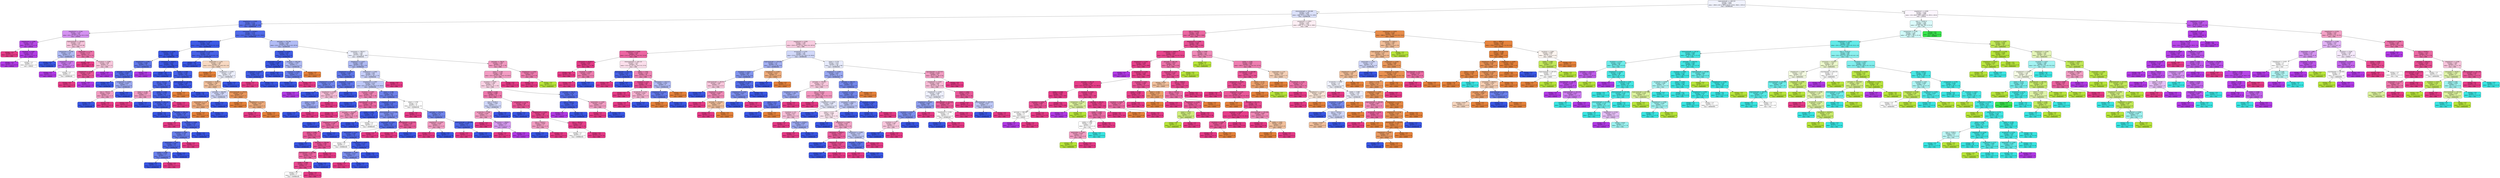 digraph Tree {
node [shape=box, style="filled, rounded", color="black", fontname="helvetica"] ;
edge [fontname="helvetica"] ;
0 [label="majoraxislength <= 328.519\nentropy = 2.655\nsamples = 4303\nvalue = [964.0, 667.0, 289.0, 814.0, 1758.0, 968.0, 1345.0]\nclass = DERMASON", fillcolor="#f0f2fd"] ;
1 [label="minoraxislength <= 181.608\nentropy = 1.742\nsamples = 2615\nvalue = [964, 59, 0, 5, 1758, 75, 1241]\nclass = DERMASON", fillcolor="#dbe0fa"] ;
0 -> 1 [labeldistance=2.5, labelangle=45, headlabel="True"] ;
2 [label="shapefactor3 <= 0.565\nentropy = 0.777\nsamples = 1188\nvalue = [18, 2, 0, 0, 1568, 69, 180]\nclass = DERMASON", fillcolor="#5971e9"] ;
1 -> 2 ;
3 [label="shapefactor3 <= 0.541\nentropy = 1.215\nsamples = 56\nvalue = [0.0, 0.0, 0.0, 0.0, 9.0, 61.0, 22.0]\nclass = HOROZ", fillcolor="#d491f1"] ;
2 -> 3 ;
4 [label="shapefactor4 <= 0.982\nentropy = 0.376\nsamples = 34\nvalue = [0, 0, 0, 0, 0, 51, 4]\nclass = HOROZ", fillcolor="#b749e7"] ;
3 -> 4 ;
5 [label="entropy = 0.0\nsamples = 1\nvalue = [0, 0, 0, 0, 0, 0, 3]\nclass = SIRA", fillcolor="#e53986"] ;
4 -> 5 ;
6 [label="roundness <= 0.847\nentropy = 0.137\nsamples = 33\nvalue = [0, 0, 0, 0, 0, 51, 1]\nclass = HOROZ", fillcolor="#b33de6"] ;
4 -> 6 ;
7 [label="entropy = 0.0\nsamples = 31\nvalue = [0, 0, 0, 0, 0, 50, 0]\nclass = HOROZ", fillcolor="#b139e5"] ;
6 -> 7 ;
8 [label="entropy = 1.0\nsamples = 2\nvalue = [0, 0, 0, 0, 0, 1, 1]\nclass = HOROZ", fillcolor="#ffffff"] ;
6 -> 8 ;
9 [label="majoraxislength <= 299.807\nentropy = 1.512\nsamples = 22\nvalue = [0, 0, 0, 0, 9, 10, 18]\nclass = SIRA", fillcolor="#f7c4db"] ;
3 -> 9 ;
10 [label="compactness <= 0.744\nentropy = 1.231\nsamples = 9\nvalue = [0, 0, 0, 0, 9, 5, 1]\nclass = DERMASON", fillcolor="#b0bbf5"] ;
9 -> 10 ;
11 [label="entropy = 0.0\nsamples = 4\nvalue = [0, 0, 0, 0, 8, 0, 0]\nclass = DERMASON", fillcolor="#3956e5"] ;
10 -> 11 ;
12 [label="compactness <= 0.75\nentropy = 1.149\nsamples = 5\nvalue = [0, 0, 0, 0, 1, 5, 1]\nclass = HOROZ", fillcolor="#cb7bee"] ;
10 -> 12 ;
13 [label="entropy = 0.0\nsamples = 3\nvalue = [0, 0, 0, 0, 0, 5, 0]\nclass = HOROZ", fillcolor="#b139e5"] ;
12 -> 13 ;
14 [label="entropy = 1.0\nsamples = 2\nvalue = [0, 0, 0, 0, 1, 0, 1]\nclass = DERMASON", fillcolor="#ffffff"] ;
12 -> 14 ;
15 [label="aspectration <= 1.776\nentropy = 0.773\nsamples = 13\nvalue = [0, 0, 0, 0, 0, 5, 17]\nclass = SIRA", fillcolor="#ed73aa"] ;
9 -> 15 ;
16 [label="entropy = 0.0\nsamples = 5\nvalue = [0, 0, 0, 0, 0, 0, 10]\nclass = SIRA", fillcolor="#e53986"] ;
15 -> 16 ;
17 [label="roundness <= 0.845\nentropy = 0.98\nsamples = 8\nvalue = [0, 0, 0, 0, 0, 5, 7]\nclass = SIRA", fillcolor="#f8c6dc"] ;
15 -> 17 ;
18 [label="shapefactor4 <= 0.996\nentropy = 0.544\nsamples = 6\nvalue = [0, 0, 0, 0, 0, 1, 7]\nclass = SIRA", fillcolor="#e95597"] ;
17 -> 18 ;
19 [label="entropy = 0.0\nsamples = 5\nvalue = [0, 0, 0, 0, 0, 0, 7]\nclass = SIRA", fillcolor="#e53986"] ;
18 -> 19 ;
20 [label="entropy = 0.0\nsamples = 1\nvalue = [0, 0, 0, 0, 0, 1, 0]\nclass = HOROZ", fillcolor="#b139e5"] ;
18 -> 20 ;
21 [label="entropy = 0.0\nsamples = 2\nvalue = [0, 0, 0, 0, 0, 4, 0]\nclass = HOROZ", fillcolor="#b139e5"] ;
17 -> 21 ;
22 [label="convexarea <= 35760.5\nentropy = 0.574\nsamples = 1132\nvalue = [18.0, 2.0, 0.0, 0.0, 1559.0, 8.0, 158.0]\nclass = DERMASON", fillcolor="#506ae8"] ;
2 -> 22 ;
23 [label="shapefactor2 <= 0.003\nentropy = 0.178\nsamples = 865\nvalue = [16.0, 0.0, 0.0, 0.0, 1307.0, 2.0, 11.0]\nclass = DERMASON", fillcolor="#3d5ae6"] ;
22 -> 23 ;
24 [label="shapefactor4 <= 0.991\nentropy = 0.104\nsamples = 722\nvalue = [1, 0, 0, 0, 1086, 2, 10]\nclass = DERMASON", fillcolor="#3b58e5"] ;
23 -> 24 ;
25 [label="shapefactor4 <= 0.991\nentropy = 0.866\nsamples = 14\nvalue = [0, 0, 0, 0, 18, 2, 2]\nclass = DERMASON", fillcolor="#6178ea"] ;
24 -> 25 ;
26 [label="perimeter <= 671.854\nentropy = 0.469\nsamples = 13\nvalue = [0, 0, 0, 0, 18, 0, 2]\nclass = DERMASON", fillcolor="#4f69e8"] ;
25 -> 26 ;
27 [label="entropy = 0.0\nsamples = 8\nvalue = [0, 0, 0, 0, 14, 0, 0]\nclass = DERMASON", fillcolor="#3956e5"] ;
26 -> 27 ;
28 [label="compactness <= 0.828\nentropy = 0.918\nsamples = 5\nvalue = [0, 0, 0, 0, 4, 0, 2]\nclass = DERMASON", fillcolor="#9caaf2"] ;
26 -> 28 ;
29 [label="area <= 29237.5\nentropy = 0.918\nsamples = 3\nvalue = [0, 0, 0, 0, 1, 0, 2]\nclass = SIRA", fillcolor="#f29cc2"] ;
28 -> 29 ;
30 [label="entropy = 0.0\nsamples = 1\nvalue = [0, 0, 0, 0, 1, 0, 0]\nclass = DERMASON", fillcolor="#3956e5"] ;
29 -> 30 ;
31 [label="entropy = 0.0\nsamples = 2\nvalue = [0, 0, 0, 0, 0, 0, 2]\nclass = SIRA", fillcolor="#e53986"] ;
29 -> 31 ;
32 [label="entropy = 0.0\nsamples = 2\nvalue = [0, 0, 0, 0, 3, 0, 0]\nclass = DERMASON", fillcolor="#3956e5"] ;
28 -> 32 ;
33 [label="entropy = 0.0\nsamples = 1\nvalue = [0, 0, 0, 0, 0, 2, 0]\nclass = HOROZ", fillcolor="#b139e5"] ;
25 -> 33 ;
34 [label="convexarea <= 34502.5\nentropy = 0.074\nsamples = 708\nvalue = [1, 0, 0, 0, 1068, 0, 8]\nclass = DERMASON", fillcolor="#3b57e5"] ;
24 -> 34 ;
35 [label="entropy = 0.0\nsamples = 603\nvalue = [0, 0, 0, 0, 918, 0, 0]\nclass = DERMASON", fillcolor="#3956e5"] ;
34 -> 35 ;
36 [label="solidity <= 0.989\nentropy = 0.342\nsamples = 105\nvalue = [1, 0, 0, 0, 150, 0, 8]\nclass = DERMASON", fillcolor="#4560e7"] ;
34 -> 36 ;
37 [label="area <= 34153.5\nentropy = 0.446\nsamples = 58\nvalue = [0, 0, 0, 0, 78, 0, 8]\nclass = DERMASON", fillcolor="#4d67e8"] ;
36 -> 37 ;
38 [label="extent <= 0.798\nentropy = 0.918\nsamples = 3\nvalue = [0, 0, 0, 0, 1, 0, 2]\nclass = SIRA", fillcolor="#f29cc2"] ;
37 -> 38 ;
39 [label="entropy = 0.0\nsamples = 2\nvalue = [0, 0, 0, 0, 0, 0, 2]\nclass = SIRA", fillcolor="#e53986"] ;
38 -> 39 ;
40 [label="entropy = 0.0\nsamples = 1\nvalue = [0, 0, 0, 0, 1, 0, 0]\nclass = DERMASON", fillcolor="#3956e5"] ;
38 -> 40 ;
41 [label="solidity <= 0.989\nentropy = 0.374\nsamples = 55\nvalue = [0, 0, 0, 0, 77, 0, 6]\nclass = DERMASON", fillcolor="#4863e7"] ;
37 -> 41 ;
42 [label="perimeter <= 692.107\nentropy = 0.331\nsamples = 54\nvalue = [0, 0, 0, 0, 77, 0, 5]\nclass = DERMASON", fillcolor="#4661e7"] ;
41 -> 42 ;
43 [label="entropy = 0.0\nsamples = 20\nvalue = [0, 0, 0, 0, 26, 0, 0]\nclass = DERMASON", fillcolor="#3956e5"] ;
42 -> 43 ;
44 [label="perimeter <= 692.307\nentropy = 0.434\nsamples = 34\nvalue = [0, 0, 0, 0, 51, 0, 5]\nclass = DERMASON", fillcolor="#4c67e8"] ;
42 -> 44 ;
45 [label="entropy = 0.0\nsamples = 1\nvalue = [0, 0, 0, 0, 0, 0, 1]\nclass = SIRA", fillcolor="#e53986"] ;
44 -> 45 ;
46 [label="roundness <= 0.888\nentropy = 0.376\nsamples = 33\nvalue = [0, 0, 0, 0, 51, 0, 4]\nclass = DERMASON", fillcolor="#4963e7"] ;
44 -> 46 ;
47 [label="roundness <= 0.887\nentropy = 0.702\nsamples = 14\nvalue = [0, 0, 0, 0, 17, 0, 4]\nclass = DERMASON", fillcolor="#687eeb"] ;
46 -> 47 ;
48 [label="aspectration <= 1.617\nentropy = 0.485\nsamples = 12\nvalue = [0, 0, 0, 0, 17, 0, 2]\nclass = DERMASON", fillcolor="#506ae8"] ;
47 -> 48 ;
49 [label="solidity <= 0.988\nentropy = 0.722\nsamples = 7\nvalue = [0, 0, 0, 0, 8, 0, 2]\nclass = DERMASON", fillcolor="#6a80ec"] ;
48 -> 49 ;
50 [label="entropy = 0.0\nsamples = 5\nvalue = [0, 0, 0, 0, 8, 0, 0]\nclass = DERMASON", fillcolor="#3956e5"] ;
49 -> 50 ;
51 [label="entropy = 0.0\nsamples = 2\nvalue = [0, 0, 0, 0, 0, 0, 2]\nclass = SIRA", fillcolor="#e53986"] ;
49 -> 51 ;
52 [label="entropy = 0.0\nsamples = 5\nvalue = [0, 0, 0, 0, 9, 0, 0]\nclass = DERMASON", fillcolor="#3956e5"] ;
48 -> 52 ;
53 [label="entropy = 0.0\nsamples = 2\nvalue = [0, 0, 0, 0, 0, 0, 2]\nclass = SIRA", fillcolor="#e53986"] ;
47 -> 53 ;
54 [label="entropy = 0.0\nsamples = 19\nvalue = [0, 0, 0, 0, 34, 0, 0]\nclass = DERMASON", fillcolor="#3956e5"] ;
46 -> 54 ;
55 [label="entropy = 0.0\nsamples = 1\nvalue = [0, 0, 0, 0, 0, 0, 1]\nclass = SIRA", fillcolor="#e53986"] ;
41 -> 55 ;
56 [label="majoraxislength <= 247.003\nentropy = 0.104\nsamples = 47\nvalue = [1, 0, 0, 0, 72, 0, 0]\nclass = DERMASON", fillcolor="#3c58e5"] ;
36 -> 56 ;
57 [label="entropy = 0.0\nsamples = 1\nvalue = [1, 0, 0, 0, 0, 0, 0]\nclass = SEKER", fillcolor="#e58139"] ;
56 -> 57 ;
58 [label="entropy = 0.0\nsamples = 46\nvalue = [0, 0, 0, 0, 72, 0, 0]\nclass = DERMASON", fillcolor="#3956e5"] ;
56 -> 58 ;
59 [label="minoraxislength <= 174.825\nentropy = 0.379\nsamples = 143\nvalue = [15.0, 0.0, 0.0, 0.0, 221.0, 0.0, 1.0]\nclass = DERMASON", fillcolor="#4762e7"] ;
23 -> 59 ;
60 [label="entropy = 0.0\nsamples = 129\nvalue = [0, 0, 0, 0, 211, 0, 0]\nclass = DERMASON", fillcolor="#3956e5"] ;
59 -> 60 ;
61 [label="aspectration <= 1.251\nentropy = 1.169\nsamples = 14\nvalue = [15.0, 0.0, 0.0, 0.0, 10.0, 0.0, 1.0]\nclass = SEKER", fillcolor="#f7d8c1"] ;
59 -> 61 ;
62 [label="entropy = 0.0\nsamples = 2\nvalue = [6, 0, 0, 0, 0, 0, 0]\nclass = SEKER", fillcolor="#e58139"] ;
61 -> 62 ;
63 [label="compactness <= 0.879\nentropy = 1.234\nsamples = 12\nvalue = [9, 0, 0, 0, 10, 0, 1]\nclass = DERMASON", fillcolor="#edf0fd"] ;
61 -> 63 ;
64 [label="convexarea <= 32740.0\nentropy = 1.198\nsamples = 8\nvalue = [9, 0, 0, 0, 4, 0, 1]\nclass = SEKER", fillcolor="#f2c09c"] ;
63 -> 64 ;
65 [label="perimeter <= 658.444\nentropy = 0.985\nsamples = 4\nvalue = [3, 0, 0, 0, 4, 0, 0]\nclass = DERMASON", fillcolor="#ced5f8"] ;
64 -> 65 ;
66 [label="aspectration <= 1.32\nentropy = 0.811\nsamples = 3\nvalue = [3, 0, 0, 0, 1, 0, 0]\nclass = SEKER", fillcolor="#eeab7b"] ;
65 -> 66 ;
67 [label="entropy = 0.0\nsamples = 2\nvalue = [3, 0, 0, 0, 0, 0, 0]\nclass = SEKER", fillcolor="#e58139"] ;
66 -> 67 ;
68 [label="entropy = 0.0\nsamples = 1\nvalue = [0, 0, 0, 0, 1, 0, 0]\nclass = DERMASON", fillcolor="#3956e5"] ;
66 -> 68 ;
69 [label="entropy = 0.0\nsamples = 1\nvalue = [0, 0, 0, 0, 3, 0, 0]\nclass = DERMASON", fillcolor="#3956e5"] ;
65 -> 69 ;
70 [label="minoraxislength <= 178.33\nentropy = 0.592\nsamples = 4\nvalue = [6, 0, 0, 0, 0, 0, 1]\nclass = SEKER", fillcolor="#e9965a"] ;
64 -> 70 ;
71 [label="entropy = 0.0\nsamples = 1\nvalue = [3, 0, 0, 0, 0, 0, 0]\nclass = SEKER", fillcolor="#e58139"] ;
70 -> 71 ;
72 [label="shapefactor3 <= 0.767\nentropy = 0.811\nsamples = 3\nvalue = [3, 0, 0, 0, 0, 0, 1]\nclass = SEKER", fillcolor="#eeab7b"] ;
70 -> 72 ;
73 [label="entropy = 0.0\nsamples = 1\nvalue = [0, 0, 0, 0, 0, 0, 1]\nclass = SIRA", fillcolor="#e53986"] ;
72 -> 73 ;
74 [label="entropy = 0.0\nsamples = 2\nvalue = [3, 0, 0, 0, 0, 0, 0]\nclass = SEKER", fillcolor="#e58139"] ;
72 -> 74 ;
75 [label="entropy = 0.0\nsamples = 4\nvalue = [0, 0, 0, 0, 6, 0, 0]\nclass = DERMASON", fillcolor="#3956e5"] ;
63 -> 75 ;
76 [label="perimeter <= 710.336\nentropy = 1.126\nsamples = 267\nvalue = [2.0, 2.0, 0.0, 0.0, 252.0, 6.0, 147.0]\nclass = DERMASON", fillcolor="#b0bbf5"] ;
22 -> 76 ;
77 [label="roundness <= 0.938\nentropy = 0.292\nsamples = 61\nvalue = [2, 0, 0, 0, 92, 0, 2]\nclass = DERMASON", fillcolor="#415de6"] ;
76 -> 77 ;
78 [label="aspectration <= 1.445\nentropy = 0.089\nsamples = 56\nvalue = [0, 0, 0, 0, 88, 0, 1]\nclass = DERMASON", fillcolor="#3b58e5"] ;
77 -> 78 ;
79 [label="compactness <= 0.831\nentropy = 0.267\nsamples = 12\nvalue = [0, 0, 0, 0, 21, 0, 1]\nclass = DERMASON", fillcolor="#425ee6"] ;
78 -> 79 ;
80 [label="entropy = 0.0\nsamples = 1\nvalue = [0, 0, 0, 0, 0, 0, 1]\nclass = SIRA", fillcolor="#e53986"] ;
79 -> 80 ;
81 [label="entropy = 0.0\nsamples = 11\nvalue = [0, 0, 0, 0, 21, 0, 0]\nclass = DERMASON", fillcolor="#3956e5"] ;
79 -> 81 ;
82 [label="entropy = 0.0\nsamples = 44\nvalue = [0, 0, 0, 0, 67, 0, 0]\nclass = DERMASON", fillcolor="#3956e5"] ;
78 -> 82 ;
83 [label="perimeter <= 692.029\nentropy = 1.379\nsamples = 5\nvalue = [2, 0, 0, 0, 4, 0, 1]\nclass = DERMASON", fillcolor="#b0bbf5"] ;
77 -> 83 ;
84 [label="roundness <= 0.946\nentropy = 0.722\nsamples = 4\nvalue = [0, 0, 0, 0, 4, 0, 1]\nclass = DERMASON", fillcolor="#6a80ec"] ;
83 -> 84 ;
85 [label="entropy = 0.0\nsamples = 3\nvalue = [0, 0, 0, 0, 4, 0, 0]\nclass = DERMASON", fillcolor="#3956e5"] ;
84 -> 85 ;
86 [label="entropy = 0.0\nsamples = 1\nvalue = [0, 0, 0, 0, 0, 0, 1]\nclass = SIRA", fillcolor="#e53986"] ;
84 -> 86 ;
87 [label="entropy = 0.0\nsamples = 1\nvalue = [2, 0, 0, 0, 0, 0, 0]\nclass = SEKER", fillcolor="#e58139"] ;
83 -> 87 ;
88 [label="convexarea <= 39532.5\nentropy = 1.165\nsamples = 206\nvalue = [0, 2, 0, 0, 160, 6, 145]\nclass = DERMASON", fillcolor="#edf0fd"] ;
76 -> 88 ;
89 [label="shapefactor3 <= 0.617\nentropy = 1.044\nsamples = 135\nvalue = [0, 0, 0, 0, 129, 3, 75]\nclass = DERMASON", fillcolor="#aebaf4"] ;
88 -> 89 ;
90 [label="shapefactor2 <= 0.002\nentropy = 0.849\nsamples = 25\nvalue = [0, 0, 0, 0, 28, 3, 3]\nclass = DERMASON", fillcolor="#5f77ea"] ;
89 -> 90 ;
91 [label="shapefactor4 <= 0.995\nentropy = 0.75\nsamples = 8\nvalue = [0, 0, 0, 0, 11, 3, 0]\nclass = DERMASON", fillcolor="#6f84ec"] ;
90 -> 91 ;
92 [label="entropy = 0.0\nsamples = 2\nvalue = [0, 0, 0, 0, 0, 3, 0]\nclass = HOROZ", fillcolor="#b139e5"] ;
91 -> 92 ;
93 [label="entropy = 0.0\nsamples = 6\nvalue = [0, 0, 0, 0, 11, 0, 0]\nclass = DERMASON", fillcolor="#3956e5"] ;
91 -> 93 ;
94 [label="shapefactor2 <= 0.002\nentropy = 0.61\nsamples = 17\nvalue = [0, 0, 0, 0, 17, 0, 3]\nclass = DERMASON", fillcolor="#5c74ea"] ;
90 -> 94 ;
95 [label="shapefactor2 <= 0.002\nentropy = 0.971\nsamples = 5\nvalue = [0, 0, 0, 0, 2, 0, 3]\nclass = SIRA", fillcolor="#f6bdd7"] ;
94 -> 95 ;
96 [label="extent <= 0.793\nentropy = 0.918\nsamples = 3\nvalue = [0, 0, 0, 0, 2, 0, 1]\nclass = DERMASON", fillcolor="#9caaf2"] ;
95 -> 96 ;
97 [label="entropy = 0.0\nsamples = 2\nvalue = [0, 0, 0, 0, 2, 0, 0]\nclass = DERMASON", fillcolor="#3956e5"] ;
96 -> 97 ;
98 [label="entropy = 0.0\nsamples = 1\nvalue = [0, 0, 0, 0, 0, 0, 1]\nclass = SIRA", fillcolor="#e53986"] ;
96 -> 98 ;
99 [label="entropy = 0.0\nsamples = 2\nvalue = [0, 0, 0, 0, 0, 0, 2]\nclass = SIRA", fillcolor="#e53986"] ;
95 -> 99 ;
100 [label="entropy = 0.0\nsamples = 12\nvalue = [0, 0, 0, 0, 15, 0, 0]\nclass = DERMASON", fillcolor="#3956e5"] ;
94 -> 100 ;
101 [label="shapefactor2 <= 0.002\nentropy = 0.98\nsamples = 110\nvalue = [0, 0, 0, 0, 101, 0, 72]\nclass = DERMASON", fillcolor="#c6cef8"] ;
89 -> 101 ;
102 [label="shapefactor4 <= 0.997\nentropy = 0.972\nsamples = 107\nvalue = [0.0, 0.0, 0.0, 0.0, 101.0, 0.0, 68.0]\nclass = DERMASON", fillcolor="#bec8f7"] ;
101 -> 102 ;
103 [label="roundness <= 0.865\nentropy = 0.841\nsamples = 41\nvalue = [0, 0, 0, 0, 17, 0, 46]\nclass = SIRA", fillcolor="#ef82b3"] ;
102 -> 103 ;
104 [label="entropy = 0.0\nsamples = 3\nvalue = [0, 0, 0, 0, 6, 0, 0]\nclass = DERMASON", fillcolor="#3956e5"] ;
103 -> 104 ;
105 [label="equivdiameter <= 217.348\nentropy = 0.708\nsamples = 38\nvalue = [0, 0, 0, 0, 11, 0, 46]\nclass = SIRA", fillcolor="#eb68a3"] ;
103 -> 105 ;
106 [label="entropy = 0.0\nsamples = 14\nvalue = [0, 0, 0, 0, 0, 0, 21]\nclass = SIRA", fillcolor="#e53986"] ;
105 -> 106 ;
107 [label="perimeter <= 721.663\nentropy = 0.888\nsamples = 24\nvalue = [0, 0, 0, 0, 11, 0, 25]\nclass = SIRA", fillcolor="#f090bb"] ;
105 -> 107 ;
108 [label="entropy = 0.0\nsamples = 3\nvalue = [0, 0, 0, 0, 5, 0, 0]\nclass = DERMASON", fillcolor="#3956e5"] ;
107 -> 108 ;
109 [label="shapefactor1 <= 0.007\nentropy = 0.709\nsamples = 21\nvalue = [0, 0, 0, 0, 6, 0, 25]\nclass = SIRA", fillcolor="#eb69a3"] ;
107 -> 109 ;
110 [label="extent <= 0.685\nentropy = 0.579\nsamples = 20\nvalue = [0, 0, 0, 0, 4, 0, 25]\nclass = SIRA", fillcolor="#e95999"] ;
109 -> 110 ;
111 [label="entropy = 0.0\nsamples = 1\nvalue = [0, 0, 0, 0, 1, 0, 0]\nclass = DERMASON", fillcolor="#3956e5"] ;
110 -> 111 ;
112 [label="perimeter <= 738.434\nentropy = 0.491\nsamples = 19\nvalue = [0, 0, 0, 0, 3, 0, 25]\nclass = SIRA", fillcolor="#e85195"] ;
110 -> 112 ;
113 [label="equivdiameter <= 222.886\nentropy = 0.672\nsamples = 11\nvalue = [0, 0, 0, 0, 3, 0, 14]\nclass = SIRA", fillcolor="#eb63a0"] ;
112 -> 113 ;
114 [label="solidity <= 0.986\nentropy = 0.353\nsamples = 9\nvalue = [0, 0, 0, 0, 1, 0, 14]\nclass = SIRA", fillcolor="#e7478f"] ;
113 -> 114 ;
115 [label="entropy = 1.0\nsamples = 2\nvalue = [0, 0, 0, 0, 1, 0, 1]\nclass = DERMASON", fillcolor="#ffffff"] ;
114 -> 115 ;
116 [label="entropy = 0.0\nsamples = 7\nvalue = [0, 0, 0, 0, 0, 0, 13]\nclass = SIRA", fillcolor="#e53986"] ;
114 -> 116 ;
117 [label="entropy = 0.0\nsamples = 2\nvalue = [0, 0, 0, 0, 2, 0, 0]\nclass = DERMASON", fillcolor="#3956e5"] ;
113 -> 117 ;
118 [label="entropy = 0.0\nsamples = 8\nvalue = [0, 0, 0, 0, 0, 0, 11]\nclass = SIRA", fillcolor="#e53986"] ;
112 -> 118 ;
119 [label="entropy = 0.0\nsamples = 1\nvalue = [0, 0, 0, 0, 2, 0, 0]\nclass = DERMASON", fillcolor="#3956e5"] ;
109 -> 119 ;
120 [label="extent <= 0.786\nentropy = 0.737\nsamples = 66\nvalue = [0, 0, 0, 0, 84, 0, 22]\nclass = DERMASON", fillcolor="#6d82ec"] ;
102 -> 120 ;
121 [label="shapefactor1 <= 0.007\nentropy = 0.56\nsamples = 54\nvalue = [0, 0, 0, 0, 73, 0, 11]\nclass = DERMASON", fillcolor="#576fe9"] ;
120 -> 121 ;
122 [label="solidity <= 0.991\nentropy = 0.156\nsamples = 30\nvalue = [0, 0, 0, 0, 43, 0, 1]\nclass = DERMASON", fillcolor="#3e5ae6"] ;
121 -> 122 ;
123 [label="entropy = 0.0\nsamples = 28\nvalue = [0, 0, 0, 0, 42, 0, 0]\nclass = DERMASON", fillcolor="#3956e5"] ;
122 -> 123 ;
124 [label="entropy = 1.0\nsamples = 2\nvalue = [0, 0, 0, 0, 1, 0, 1]\nclass = DERMASON", fillcolor="#ffffff"] ;
122 -> 124 ;
125 [label="minoraxislength <= 177.096\nentropy = 0.811\nsamples = 24\nvalue = [0, 0, 0, 0, 30, 0, 10]\nclass = DERMASON", fillcolor="#7b8eee"] ;
121 -> 125 ;
126 [label="aspectration <= 1.613\nentropy = 0.533\nsamples = 20\nvalue = [0, 0, 0, 0, 29, 0, 4]\nclass = DERMASON", fillcolor="#546de9"] ;
125 -> 126 ;
127 [label="aspectration <= 1.521\nentropy = 0.449\nsamples = 19\nvalue = [0, 0, 0, 0, 29, 0, 3]\nclass = DERMASON", fillcolor="#4d67e8"] ;
126 -> 127 ;
128 [label="entropy = 1.0\nsamples = 2\nvalue = [0, 0, 0, 0, 2, 0, 2]\nclass = DERMASON", fillcolor="#ffffff"] ;
127 -> 128 ;
129 [label="shapefactor3 <= 0.625\nentropy = 0.222\nsamples = 17\nvalue = [0, 0, 0, 0, 27, 0, 1]\nclass = DERMASON", fillcolor="#405ce6"] ;
127 -> 129 ;
130 [label="aspectration <= 1.604\nentropy = 0.811\nsamples = 3\nvalue = [0, 0, 0, 0, 3, 0, 1]\nclass = DERMASON", fillcolor="#7b8eee"] ;
129 -> 130 ;
131 [label="entropy = 0.0\nsamples = 1\nvalue = [0, 0, 0, 0, 0, 0, 1]\nclass = SIRA", fillcolor="#e53986"] ;
130 -> 131 ;
132 [label="entropy = 0.0\nsamples = 2\nvalue = [0, 0, 0, 0, 3, 0, 0]\nclass = DERMASON", fillcolor="#3956e5"] ;
130 -> 132 ;
133 [label="entropy = 0.0\nsamples = 14\nvalue = [0, 0, 0, 0, 24, 0, 0]\nclass = DERMASON", fillcolor="#3956e5"] ;
129 -> 133 ;
134 [label="entropy = 0.0\nsamples = 1\nvalue = [0, 0, 0, 0, 0, 0, 1]\nclass = SIRA", fillcolor="#e53986"] ;
126 -> 134 ;
135 [label="equivdiameter <= 221.251\nentropy = 0.592\nsamples = 4\nvalue = [0, 0, 0, 0, 1, 0, 6]\nclass = SIRA", fillcolor="#e95a9a"] ;
125 -> 135 ;
136 [label="entropy = 0.0\nsamples = 3\nvalue = [0, 0, 0, 0, 0, 0, 6]\nclass = SIRA", fillcolor="#e53986"] ;
135 -> 136 ;
137 [label="entropy = 0.0\nsamples = 1\nvalue = [0, 0, 0, 0, 1, 0, 0]\nclass = DERMASON", fillcolor="#3956e5"] ;
135 -> 137 ;
138 [label="extent <= 0.794\nentropy = 1.0\nsamples = 12\nvalue = [0, 0, 0, 0, 11, 0, 11]\nclass = DERMASON", fillcolor="#ffffff"] ;
120 -> 138 ;
139 [label="entropy = 0.0\nsamples = 3\nvalue = [0, 0, 0, 0, 0, 0, 8]\nclass = SIRA", fillcolor="#e53986"] ;
138 -> 139 ;
140 [label="perimeter <= 714.534\nentropy = 0.75\nsamples = 9\nvalue = [0, 0, 0, 0, 11, 0, 3]\nclass = DERMASON", fillcolor="#6f84ec"] ;
138 -> 140 ;
141 [label="shapefactor1 <= 0.007\nentropy = 0.918\nsamples = 3\nvalue = [0, 0, 0, 0, 1, 0, 2]\nclass = SIRA", fillcolor="#f29cc2"] ;
140 -> 141 ;
142 [label="entropy = 0.0\nsamples = 2\nvalue = [0, 0, 0, 0, 0, 0, 2]\nclass = SIRA", fillcolor="#e53986"] ;
141 -> 142 ;
143 [label="entropy = 0.0\nsamples = 1\nvalue = [0, 0, 0, 0, 1, 0, 0]\nclass = DERMASON", fillcolor="#3956e5"] ;
141 -> 143 ;
144 [label="majoraxislength <= 265.098\nentropy = 0.439\nsamples = 6\nvalue = [0, 0, 0, 0, 10, 0, 1]\nclass = DERMASON", fillcolor="#4d67e8"] ;
140 -> 144 ;
145 [label="entropy = 0.0\nsamples = 1\nvalue = [0, 0, 0, 0, 0, 0, 1]\nclass = SIRA", fillcolor="#e53986"] ;
144 -> 145 ;
146 [label="entropy = 0.0\nsamples = 5\nvalue = [0, 0, 0, 0, 10, 0, 0]\nclass = DERMASON", fillcolor="#3956e5"] ;
144 -> 146 ;
147 [label="entropy = 0.0\nsamples = 3\nvalue = [0, 0, 0, 0, 0, 0, 4]\nclass = SIRA", fillcolor="#e53986"] ;
101 -> 147 ;
148 [label="perimeter <= 790.01\nentropy = 1.168\nsamples = 71\nvalue = [0, 2, 0, 0, 31, 3, 70]\nclass = SIRA", fillcolor="#f198c0"] ;
88 -> 148 ;
149 [label="extent <= 0.795\nentropy = 1.081\nsamples = 66\nvalue = [0.0, 0.0, 0.0, 0.0, 31.0, 3.0, 64.0]\nclass = SIRA", fillcolor="#f29dc3"] ;
148 -> 149 ;
150 [label="roundness <= 0.876\nentropy = 1.189\nsamples = 51\nvalue = [0, 0, 0, 0, 31, 3, 41]\nclass = SIRA", fillcolor="#f9d2e4"] ;
149 -> 150 ;
151 [label="solidity <= 0.985\nentropy = 0.966\nsamples = 35\nvalue = [0, 0, 0, 0, 11, 2, 39]\nclass = SIRA", fillcolor="#ed78ac"] ;
150 -> 151 ;
152 [label="area <= 41283.5\nentropy = 1.459\nsamples = 7\nvalue = [0, 0, 0, 0, 6, 2, 4]\nclass = DERMASON", fillcolor="#ced5f8"] ;
151 -> 152 ;
153 [label="eccentricity <= 0.788\nentropy = 0.918\nsamples = 5\nvalue = [0, 0, 0, 0, 0, 2, 4]\nclass = SIRA", fillcolor="#f29cc2"] ;
152 -> 153 ;
154 [label="entropy = 0.0\nsamples = 2\nvalue = [0, 0, 0, 0, 0, 0, 3]\nclass = SIRA", fillcolor="#e53986"] ;
153 -> 154 ;
155 [label="convexarea <= 40000.5\nentropy = 0.918\nsamples = 3\nvalue = [0, 0, 0, 0, 0, 2, 1]\nclass = HOROZ", fillcolor="#d89cf2"] ;
153 -> 155 ;
156 [label="entropy = 0.0\nsamples = 1\nvalue = [0, 0, 0, 0, 0, 0, 1]\nclass = SIRA", fillcolor="#e53986"] ;
155 -> 156 ;
157 [label="entropy = 0.0\nsamples = 2\nvalue = [0, 0, 0, 0, 0, 2, 0]\nclass = HOROZ", fillcolor="#b139e5"] ;
155 -> 157 ;
158 [label="entropy = 0.0\nsamples = 2\nvalue = [0, 0, 0, 0, 6, 0, 0]\nclass = DERMASON", fillcolor="#3956e5"] ;
152 -> 158 ;
159 [label="compactness <= 0.754\nentropy = 0.544\nsamples = 28\nvalue = [0, 0, 0, 0, 5, 0, 35]\nclass = SIRA", fillcolor="#e95597"] ;
151 -> 159 ;
160 [label="entropy = 0.0\nsamples = 2\nvalue = [0, 0, 0, 0, 3, 0, 0]\nclass = DERMASON", fillcolor="#3956e5"] ;
159 -> 160 ;
161 [label="shapefactor4 <= 0.993\nentropy = 0.303\nsamples = 26\nvalue = [0, 0, 0, 0, 2, 0, 35]\nclass = SIRA", fillcolor="#e6448d"] ;
159 -> 161 ;
162 [label="area <= 41610.5\nentropy = 0.918\nsamples = 3\nvalue = [0, 0, 0, 0, 1, 0, 2]\nclass = SIRA", fillcolor="#f29cc2"] ;
161 -> 162 ;
163 [label="entropy = 0.0\nsamples = 1\nvalue = [0, 0, 0, 0, 1, 0, 0]\nclass = DERMASON", fillcolor="#3956e5"] ;
162 -> 163 ;
164 [label="entropy = 0.0\nsamples = 2\nvalue = [0, 0, 0, 0, 0, 0, 2]\nclass = SIRA", fillcolor="#e53986"] ;
162 -> 164 ;
165 [label="area <= 39325.0\nentropy = 0.191\nsamples = 23\nvalue = [0, 0, 0, 0, 1, 0, 33]\nclass = SIRA", fillcolor="#e63f8a"] ;
161 -> 165 ;
166 [label="entropy = 1.0\nsamples = 2\nvalue = [0, 0, 0, 0, 1, 0, 1]\nclass = DERMASON", fillcolor="#ffffff"] ;
165 -> 166 ;
167 [label="entropy = 0.0\nsamples = 21\nvalue = [0, 0, 0, 0, 0, 0, 32]\nclass = SIRA", fillcolor="#e53986"] ;
165 -> 167 ;
168 [label="perimeter <= 761.51\nentropy = 0.678\nsamples = 16\nvalue = [0, 0, 0, 0, 20, 1, 2]\nclass = DERMASON", fillcolor="#556ee9"] ;
150 -> 168 ;
169 [label="area <= 39221.5\nentropy = 0.286\nsamples = 13\nvalue = [0, 0, 0, 0, 19, 1, 0]\nclass = DERMASON", fillcolor="#435fe6"] ;
168 -> 169 ;
170 [label="entropy = 0.0\nsamples = 1\nvalue = [0, 0, 0, 0, 0, 1, 0]\nclass = HOROZ", fillcolor="#b139e5"] ;
169 -> 170 ;
171 [label="entropy = 0.0\nsamples = 12\nvalue = [0, 0, 0, 0, 19, 0, 0]\nclass = DERMASON", fillcolor="#3956e5"] ;
169 -> 171 ;
172 [label="aspectration <= 1.644\nentropy = 0.918\nsamples = 3\nvalue = [0, 0, 0, 0, 1, 0, 2]\nclass = SIRA", fillcolor="#f29cc2"] ;
168 -> 172 ;
173 [label="entropy = 0.0\nsamples = 2\nvalue = [0, 0, 0, 0, 0, 0, 2]\nclass = SIRA", fillcolor="#e53986"] ;
172 -> 173 ;
174 [label="entropy = 0.0\nsamples = 1\nvalue = [0, 0, 0, 0, 1, 0, 0]\nclass = DERMASON", fillcolor="#3956e5"] ;
172 -> 174 ;
175 [label="entropy = 0.0\nsamples = 15\nvalue = [0, 0, 0, 0, 0, 0, 23]\nclass = SIRA", fillcolor="#e53986"] ;
149 -> 175 ;
176 [label="shapefactor2 <= 0.002\nentropy = 0.811\nsamples = 5\nvalue = [0, 2, 0, 0, 0, 0, 6]\nclass = SIRA", fillcolor="#ee7bae"] ;
148 -> 176 ;
177 [label="entropy = 0.0\nsamples = 4\nvalue = [0, 0, 0, 0, 0, 0, 6]\nclass = SIRA", fillcolor="#e53986"] ;
176 -> 177 ;
178 [label="entropy = 0.0\nsamples = 1\nvalue = [0, 2, 0, 0, 0, 0, 0]\nclass = BARBUNYA", fillcolor="#b7e539"] ;
176 -> 178 ;
179 [label="compactness <= 0.853\nentropy = 1.514\nsamples = 1427\nvalue = [946, 57, 0, 5, 190, 6, 1061]\nclass = SIRA", fillcolor="#fdeef4"] ;
1 -> 179 ;
180 [label="area <= 42074.0\nentropy = 1.036\nsamples = 822\nvalue = [66, 36, 0, 4, 149, 6, 1046]\nclass = SIRA", fillcolor="#eb66a1"] ;
179 -> 180 ;
181 [label="shapefactor2 <= 0.002\nentropy = 1.195\nsamples = 237\nvalue = [16.0, 0.0, 0.0, 0.0, 149.0, 0.0, 207.0]\nclass = SIRA", fillcolor="#f8cce0"] ;
180 -> 181 ;
182 [label="shapefactor4 <= 0.997\nentropy = 0.792\nsamples = 87\nvalue = [3.0, 0.0, 0.0, 0.0, 23.0, 0.0, 113.0]\nclass = SIRA", fillcolor="#eb65a1"] ;
181 -> 182 ;
183 [label="convexarea <= 42546.0\nentropy = 0.091\nsamples = 51\nvalue = [0, 0, 0, 0, 1, 0, 86]\nclass = SIRA", fillcolor="#e53b87"] ;
182 -> 183 ;
184 [label="entropy = 0.0\nsamples = 48\nvalue = [0, 0, 0, 0, 0, 0, 83]\nclass = SIRA", fillcolor="#e53986"] ;
183 -> 184 ;
185 [label="roundness <= 0.886\nentropy = 0.811\nsamples = 3\nvalue = [0, 0, 0, 0, 1, 0, 3]\nclass = SIRA", fillcolor="#ee7bae"] ;
183 -> 185 ;
186 [label="entropy = 0.0\nsamples = 2\nvalue = [0, 0, 0, 0, 0, 0, 3]\nclass = SIRA", fillcolor="#e53986"] ;
185 -> 186 ;
187 [label="entropy = 0.0\nsamples = 1\nvalue = [0, 0, 0, 0, 1, 0, 0]\nclass = DERMASON", fillcolor="#3956e5"] ;
185 -> 187 ;
188 [label="minoraxislength <= 183.132\nentropy = 1.253\nsamples = 36\nvalue = [3.0, 0.0, 0.0, 0.0, 22.0, 0.0, 27.0]\nclass = SIRA", fillcolor="#fbdeeb"] ;
182 -> 188 ;
189 [label="equivdiameter <= 225.378\nentropy = 0.353\nsamples = 10\nvalue = [0, 0, 0, 0, 14, 0, 1]\nclass = DERMASON", fillcolor="#4762e7"] ;
188 -> 189 ;
190 [label="entropy = 0.0\nsamples = 1\nvalue = [0, 0, 0, 0, 0, 0, 1]\nclass = SIRA", fillcolor="#e53986"] ;
189 -> 190 ;
191 [label="entropy = 0.0\nsamples = 9\nvalue = [0, 0, 0, 0, 14, 0, 0]\nclass = DERMASON", fillcolor="#3956e5"] ;
189 -> 191 ;
192 [label="solidity <= 0.991\nentropy = 1.129\nsamples = 26\nvalue = [3, 0, 0, 0, 8, 0, 26]\nclass = SIRA", fillcolor="#ef84b4"] ;
188 -> 192 ;
193 [label="roundness <= 0.91\nentropy = 0.48\nsamples = 20\nvalue = [0, 0, 0, 0, 3, 0, 26]\nclass = SIRA", fillcolor="#e85094"] ;
192 -> 193 ;
194 [label="entropy = 0.0\nsamples = 14\nvalue = [0, 0, 0, 0, 0, 0, 21]\nclass = SIRA", fillcolor="#e53986"] ;
193 -> 194 ;
195 [label="eccentricity <= 0.755\nentropy = 0.954\nsamples = 6\nvalue = [0, 0, 0, 0, 3, 0, 5]\nclass = SIRA", fillcolor="#f5b0cf"] ;
193 -> 195 ;
196 [label="entropy = 0.0\nsamples = 4\nvalue = [0, 0, 0, 0, 0, 0, 5]\nclass = SIRA", fillcolor="#e53986"] ;
195 -> 196 ;
197 [label="entropy = 0.0\nsamples = 2\nvalue = [0, 0, 0, 0, 3, 0, 0]\nclass = DERMASON", fillcolor="#3956e5"] ;
195 -> 197 ;
198 [label="convexarea <= 42317.0\nentropy = 0.954\nsamples = 6\nvalue = [3, 0, 0, 0, 5, 0, 0]\nclass = DERMASON", fillcolor="#b0bbf5"] ;
192 -> 198 ;
199 [label="shapefactor3 <= 0.641\nentropy = 0.65\nsamples = 5\nvalue = [1, 0, 0, 0, 5, 0, 0]\nclass = DERMASON", fillcolor="#6178ea"] ;
198 -> 199 ;
200 [label="entropy = 0.0\nsamples = 1\nvalue = [1, 0, 0, 0, 0, 0, 0]\nclass = SEKER", fillcolor="#e58139"] ;
199 -> 200 ;
201 [label="entropy = 0.0\nsamples = 4\nvalue = [0, 0, 0, 0, 5, 0, 0]\nclass = DERMASON", fillcolor="#3956e5"] ;
199 -> 201 ;
202 [label="entropy = 0.0\nsamples = 1\nvalue = [2, 0, 0, 0, 0, 0, 0]\nclass = SEKER", fillcolor="#e58139"] ;
198 -> 202 ;
203 [label="eccentricity <= 0.703\nentropy = 1.24\nsamples = 150\nvalue = [13.0, 0.0, 0.0, 0.0, 126.0, 0.0, 94.0]\nclass = DERMASON", fillcolor="#d1d8f9"] ;
181 -> 203 ;
204 [label="majoraxislength <= 270.202\nentropy = 1.37\nsamples = 32\nvalue = [11, 0, 0, 0, 28, 0, 8]\nclass = DERMASON", fillcolor="#a2aff3"] ;
203 -> 204 ;
205 [label="roundness <= 0.913\nentropy = 1.069\nsamples = 26\nvalue = [2, 0, 0, 0, 25, 0, 8]\nclass = DERMASON", fillcolor="#8295ef"] ;
204 -> 205 ;
206 [label="majoraxislength <= 262.95\nentropy = 1.485\nsamples = 9\nvalue = [2, 0, 0, 0, 3, 0, 5]\nclass = SIRA", fillcolor="#f8c6dc"] ;
205 -> 206 ;
207 [label="entropy = 0.0\nsamples = 3\nvalue = [0, 0, 0, 0, 3, 0, 0]\nclass = DERMASON", fillcolor="#3956e5"] ;
206 -> 207 ;
208 [label="shapefactor4 <= 0.997\nentropy = 0.863\nsamples = 6\nvalue = [2, 0, 0, 0, 0, 0, 5]\nclass = SIRA", fillcolor="#ef88b6"] ;
206 -> 208 ;
209 [label="entropy = 0.0\nsamples = 3\nvalue = [0, 0, 0, 0, 0, 0, 4]\nclass = SIRA", fillcolor="#e53986"] ;
208 -> 209 ;
210 [label="perimeter <= 737.878\nentropy = 0.918\nsamples = 3\nvalue = [2, 0, 0, 0, 0, 0, 1]\nclass = SEKER", fillcolor="#f2c09c"] ;
208 -> 210 ;
211 [label="entropy = 0.0\nsamples = 1\nvalue = [0, 0, 0, 0, 0, 0, 1]\nclass = SIRA", fillcolor="#e53986"] ;
210 -> 211 ;
212 [label="entropy = 0.0\nsamples = 2\nvalue = [2, 0, 0, 0, 0, 0, 0]\nclass = SEKER", fillcolor="#e58139"] ;
210 -> 212 ;
213 [label="shapefactor4 <= 0.997\nentropy = 0.529\nsamples = 17\nvalue = [0, 0, 0, 0, 22, 0, 3]\nclass = DERMASON", fillcolor="#546de9"] ;
205 -> 213 ;
214 [label="shapefactor4 <= 0.997\nentropy = 0.811\nsamples = 7\nvalue = [0, 0, 0, 0, 9, 0, 3]\nclass = DERMASON", fillcolor="#7b8eee"] ;
213 -> 214 ;
215 [label="entropy = 0.0\nsamples = 4\nvalue = [0, 0, 0, 0, 9, 0, 0]\nclass = DERMASON", fillcolor="#3956e5"] ;
214 -> 215 ;
216 [label="entropy = 0.0\nsamples = 3\nvalue = [0, 0, 0, 0, 0, 0, 3]\nclass = SIRA", fillcolor="#e53986"] ;
214 -> 216 ;
217 [label="entropy = 0.0\nsamples = 10\nvalue = [0, 0, 0, 0, 13, 0, 0]\nclass = DERMASON", fillcolor="#3956e5"] ;
213 -> 217 ;
218 [label="shapefactor1 <= 0.007\nentropy = 0.811\nsamples = 6\nvalue = [9, 0, 0, 0, 3, 0, 0]\nclass = SEKER", fillcolor="#eeab7b"] ;
204 -> 218 ;
219 [label="entropy = 0.0\nsamples = 2\nvalue = [0, 0, 0, 0, 3, 0, 0]\nclass = DERMASON", fillcolor="#3956e5"] ;
218 -> 219 ;
220 [label="entropy = 0.0\nsamples = 4\nvalue = [9, 0, 0, 0, 0, 0, 0]\nclass = SEKER", fillcolor="#e58139"] ;
218 -> 220 ;
221 [label="extent <= 0.779\nentropy = 1.072\nsamples = 118\nvalue = [2, 0, 0, 0, 98, 0, 86]\nclass = DERMASON", fillcolor="#e7ebfc"] ;
203 -> 221 ;
222 [label="shapefactor1 <= 0.007\nentropy = 1.021\nsamples = 71\nvalue = [2, 0, 0, 0, 72, 0, 34]\nclass = DERMASON", fillcolor="#99a8f2"] ;
221 -> 222 ;
223 [label="perimeter <= 745.823\nentropy = 1.157\nsamples = 21\nvalue = [1, 0, 0, 0, 12, 0, 17]\nclass = SIRA", fillcolor="#f8c8dd"] ;
222 -> 223 ;
224 [label="shapefactor3 <= 0.704\nentropy = 1.299\nsamples = 5\nvalue = [1, 0, 0, 0, 5, 0, 2]\nclass = DERMASON", fillcolor="#9caaf2"] ;
223 -> 224 ;
225 [label="extent <= 0.77\nentropy = 0.65\nsamples = 4\nvalue = [1, 0, 0, 0, 5, 0, 0]\nclass = DERMASON", fillcolor="#6178ea"] ;
224 -> 225 ;
226 [label="entropy = 0.0\nsamples = 3\nvalue = [0, 0, 0, 0, 5, 0, 0]\nclass = DERMASON", fillcolor="#3956e5"] ;
225 -> 226 ;
227 [label="entropy = 0.0\nsamples = 1\nvalue = [1, 0, 0, 0, 0, 0, 0]\nclass = SEKER", fillcolor="#e58139"] ;
225 -> 227 ;
228 [label="entropy = 0.0\nsamples = 1\nvalue = [0, 0, 0, 0, 0, 0, 2]\nclass = SIRA", fillcolor="#e53986"] ;
224 -> 228 ;
229 [label="area <= 41119.0\nentropy = 0.902\nsamples = 16\nvalue = [0.0, 0.0, 0.0, 0.0, 7.0, 0.0, 15.0]\nclass = SIRA", fillcolor="#f195be"] ;
223 -> 229 ;
230 [label="entropy = 0.0\nsamples = 5\nvalue = [0, 0, 0, 0, 0, 0, 9]\nclass = SIRA", fillcolor="#e53986"] ;
229 -> 230 ;
231 [label="shapefactor3 <= 0.691\nentropy = 0.996\nsamples = 11\nvalue = [0, 0, 0, 0, 7, 0, 6]\nclass = DERMASON", fillcolor="#e3e7fb"] ;
229 -> 231 ;
232 [label="roundness <= 0.9\nentropy = 0.971\nsamples = 8\nvalue = [0, 0, 0, 0, 4, 0, 6]\nclass = SIRA", fillcolor="#f6bdd7"] ;
231 -> 232 ;
233 [label="entropy = 0.0\nsamples = 3\nvalue = [0, 0, 0, 0, 0, 0, 4]\nclass = SIRA", fillcolor="#e53986"] ;
232 -> 233 ;
234 [label="convexarea <= 41958.5\nentropy = 0.918\nsamples = 5\nvalue = [0, 0, 0, 0, 4, 0, 2]\nclass = DERMASON", fillcolor="#9caaf2"] ;
232 -> 234 ;
235 [label="entropy = 0.0\nsamples = 2\nvalue = [0, 0, 0, 0, 0, 0, 2]\nclass = SIRA", fillcolor="#e53986"] ;
234 -> 235 ;
236 [label="entropy = 0.0\nsamples = 3\nvalue = [0, 0, 0, 0, 4, 0, 0]\nclass = DERMASON", fillcolor="#3956e5"] ;
234 -> 236 ;
237 [label="entropy = 0.0\nsamples = 3\nvalue = [0, 0, 0, 0, 3, 0, 0]\nclass = DERMASON", fillcolor="#3956e5"] ;
231 -> 237 ;
238 [label="perimeter <= 806.521\nentropy = 0.851\nsamples = 50\nvalue = [1, 0, 0, 0, 60, 0, 17]\nclass = DERMASON", fillcolor="#7388ed"] ;
222 -> 238 ;
239 [label="roundness <= 0.915\nentropy = 0.762\nsamples = 49\nvalue = [0, 0, 0, 0, 60, 0, 17]\nclass = DERMASON", fillcolor="#7186ec"] ;
238 -> 239 ;
240 [label="convexarea <= 41057.0\nentropy = 0.968\nsamples = 27\nvalue = [0, 0, 0, 0, 23, 0, 15]\nclass = DERMASON", fillcolor="#bac4f6"] ;
239 -> 240 ;
241 [label="extent <= 0.717\nentropy = 0.996\nsamples = 24\nvalue = [0, 0, 0, 0, 13, 0, 15]\nclass = SIRA", fillcolor="#fce5ef"] ;
240 -> 241 ;
242 [label="entropy = 0.0\nsamples = 5\nvalue = [0, 0, 0, 0, 5, 0, 0]\nclass = DERMASON", fillcolor="#3956e5"] ;
241 -> 242 ;
243 [label="shapefactor3 <= 0.683\nentropy = 0.932\nsamples = 19\nvalue = [0, 0, 0, 0, 8, 0, 15]\nclass = SIRA", fillcolor="#f3a3c7"] ;
241 -> 243 ;
244 [label="convexarea <= 39056.5\nentropy = 0.619\nsamples = 11\nvalue = [0, 0, 0, 0, 2, 0, 11]\nclass = SIRA", fillcolor="#ea5d9c"] ;
243 -> 244 ;
245 [label="entropy = 0.0\nsamples = 1\nvalue = [0, 0, 0, 0, 1, 0, 0]\nclass = DERMASON", fillcolor="#3956e5"] ;
244 -> 245 ;
246 [label="shapefactor2 <= 0.002\nentropy = 0.414\nsamples = 10\nvalue = [0, 0, 0, 0, 1, 0, 11]\nclass = SIRA", fillcolor="#e74b91"] ;
244 -> 246 ;
247 [label="entropy = 0.0\nsamples = 1\nvalue = [0, 0, 0, 0, 1, 0, 0]\nclass = DERMASON", fillcolor="#3956e5"] ;
246 -> 247 ;
248 [label="entropy = 0.0\nsamples = 9\nvalue = [0, 0, 0, 0, 0, 0, 11]\nclass = SIRA", fillcolor="#e53986"] ;
246 -> 248 ;
249 [label="shapefactor3 <= 0.699\nentropy = 0.971\nsamples = 8\nvalue = [0, 0, 0, 0, 6, 0, 4]\nclass = DERMASON", fillcolor="#bdc7f6"] ;
243 -> 249 ;
250 [label="perimeter <= 732.313\nentropy = 0.592\nsamples = 6\nvalue = [0, 0, 0, 0, 6, 0, 1]\nclass = DERMASON", fillcolor="#5a72e9"] ;
249 -> 250 ;
251 [label="entropy = 0.0\nsamples = 1\nvalue = [0, 0, 0, 0, 0, 0, 1]\nclass = SIRA", fillcolor="#e53986"] ;
250 -> 251 ;
252 [label="entropy = 0.0\nsamples = 5\nvalue = [0, 0, 0, 0, 6, 0, 0]\nclass = DERMASON", fillcolor="#3956e5"] ;
250 -> 252 ;
253 [label="entropy = 0.0\nsamples = 2\nvalue = [0, 0, 0, 0, 0, 0, 3]\nclass = SIRA", fillcolor="#e53986"] ;
249 -> 253 ;
254 [label="entropy = 0.0\nsamples = 3\nvalue = [0, 0, 0, 0, 10, 0, 0]\nclass = DERMASON", fillcolor="#3956e5"] ;
240 -> 254 ;
255 [label="roundness <= 0.938\nentropy = 0.292\nsamples = 22\nvalue = [0, 0, 0, 0, 37, 0, 2]\nclass = DERMASON", fillcolor="#445fe6"] ;
239 -> 255 ;
256 [label="entropy = 0.0\nsamples = 21\nvalue = [0, 0, 0, 0, 37, 0, 0]\nclass = DERMASON", fillcolor="#3956e5"] ;
255 -> 256 ;
257 [label="entropy = 0.0\nsamples = 1\nvalue = [0, 0, 0, 0, 0, 0, 2]\nclass = SIRA", fillcolor="#e53986"] ;
255 -> 257 ;
258 [label="entropy = 0.0\nsamples = 1\nvalue = [1, 0, 0, 0, 0, 0, 0]\nclass = SEKER", fillcolor="#e58139"] ;
238 -> 258 ;
259 [label="equivdiameter <= 227.572\nentropy = 0.918\nsamples = 47\nvalue = [0, 0, 0, 0, 26, 0, 52]\nclass = SIRA", fillcolor="#f29cc2"] ;
221 -> 259 ;
260 [label="shapefactor1 <= 0.007\nentropy = 0.967\nsamples = 39\nvalue = [0, 0, 0, 0, 26, 0, 40]\nclass = SIRA", fillcolor="#f6bad5"] ;
259 -> 260 ;
261 [label="shapefactor2 <= 0.002\nentropy = 0.999\nsamples = 28\nvalue = [0, 0, 0, 0, 23, 0, 21]\nclass = DERMASON", fillcolor="#eef0fd"] ;
260 -> 261 ;
262 [label="shapefactor3 <= 0.693\nentropy = 0.881\nsamples = 20\nvalue = [0, 0, 0, 0, 21, 0, 9]\nclass = DERMASON", fillcolor="#8e9ef0"] ;
261 -> 262 ;
263 [label="roundness <= 0.911\nentropy = 0.811\nsamples = 19\nvalue = [0, 0, 0, 0, 21, 0, 7]\nclass = DERMASON", fillcolor="#7b8eee"] ;
262 -> 263 ;
264 [label="roundness <= 0.9\nentropy = 0.98\nsamples = 7\nvalue = [0, 0, 0, 0, 5, 0, 7]\nclass = SIRA", fillcolor="#f8c6dc"] ;
263 -> 264 ;
265 [label="entropy = 0.0\nsamples = 2\nvalue = [0, 0, 0, 0, 5, 0, 0]\nclass = DERMASON", fillcolor="#3956e5"] ;
264 -> 265 ;
266 [label="entropy = 0.0\nsamples = 5\nvalue = [0, 0, 0, 0, 0, 0, 7]\nclass = SIRA", fillcolor="#e53986"] ;
264 -> 266 ;
267 [label="entropy = 0.0\nsamples = 12\nvalue = [0, 0, 0, 0, 16, 0, 0]\nclass = DERMASON", fillcolor="#3956e5"] ;
263 -> 267 ;
268 [label="entropy = 0.0\nsamples = 1\nvalue = [0, 0, 0, 0, 0, 0, 2]\nclass = SIRA", fillcolor="#e53986"] ;
262 -> 268 ;
269 [label="equivdiameter <= 221.014\nentropy = 0.592\nsamples = 8\nvalue = [0, 0, 0, 0, 2, 0, 12]\nclass = SIRA", fillcolor="#e95a9a"] ;
261 -> 269 ;
270 [label="shapefactor4 <= 0.996\nentropy = 1.0\nsamples = 3\nvalue = [0, 0, 0, 0, 2, 0, 2]\nclass = DERMASON", fillcolor="#ffffff"] ;
269 -> 270 ;
271 [label="entropy = 0.0\nsamples = 2\nvalue = [0, 0, 0, 0, 2, 0, 0]\nclass = DERMASON", fillcolor="#3956e5"] ;
270 -> 271 ;
272 [label="entropy = 0.0\nsamples = 1\nvalue = [0, 0, 0, 0, 0, 0, 2]\nclass = SIRA", fillcolor="#e53986"] ;
270 -> 272 ;
273 [label="entropy = 0.0\nsamples = 5\nvalue = [0, 0, 0, 0, 0, 0, 10]\nclass = SIRA", fillcolor="#e53986"] ;
269 -> 273 ;
274 [label="extent <= 0.803\nentropy = 0.575\nsamples = 11\nvalue = [0, 0, 0, 0, 3, 0, 19]\nclass = SIRA", fillcolor="#e95899"] ;
260 -> 274 ;
275 [label="entropy = 0.0\nsamples = 6\nvalue = [0, 0, 0, 0, 0, 0, 17]\nclass = SIRA", fillcolor="#e53986"] ;
274 -> 275 ;
276 [label="minoraxislength <= 183.737\nentropy = 0.971\nsamples = 5\nvalue = [0, 0, 0, 0, 3, 0, 2]\nclass = DERMASON", fillcolor="#bdc7f6"] ;
274 -> 276 ;
277 [label="entropy = 0.0\nsamples = 3\nvalue = [0, 0, 0, 0, 3, 0, 0]\nclass = DERMASON", fillcolor="#3956e5"] ;
276 -> 277 ;
278 [label="entropy = 0.0\nsamples = 2\nvalue = [0, 0, 0, 0, 0, 0, 2]\nclass = SIRA", fillcolor="#e53986"] ;
276 -> 278 ;
279 [label="entropy = 0.0\nsamples = 8\nvalue = [0, 0, 0, 0, 0, 0, 12]\nclass = SIRA", fillcolor="#e53986"] ;
259 -> 279 ;
280 [label="shapefactor4 <= 0.998\nentropy = 0.628\nsamples = 585\nvalue = [50, 36, 0, 4, 0, 6, 839]\nclass = SIRA", fillcolor="#e84e93"] ;
180 -> 280 ;
281 [label="convexarea <= 50925.5\nentropy = 0.413\nsamples = 477\nvalue = [10.0, 24.0, 0.0, 4.0, 0.0, 6.0, 722.0]\nclass = SIRA", fillcolor="#e7458d"] ;
280 -> 281 ;
282 [label="shapefactor3 <= 0.567\nentropy = 0.246\nsamples = 411\nvalue = [5, 4, 0, 4, 0, 6, 640]\nclass = SIRA", fillcolor="#e63f8a"] ;
281 -> 282 ;
283 [label="entropy = 0.0\nsamples = 2\nvalue = [0, 0, 0, 0, 0, 3, 0]\nclass = HOROZ", fillcolor="#b139e5"] ;
282 -> 283 ;
284 [label="shapefactor3 <= 0.681\nentropy = 0.214\nsamples = 409\nvalue = [5, 4, 0, 4, 0, 3, 640]\nclass = SIRA", fillcolor="#e63e89"] ;
282 -> 284 ;
285 [label="perimeter <= 821.22\nentropy = 0.159\nsamples = 377\nvalue = [0.0, 4.0, 0.0, 4.0, 0.0, 3.0, 599.0]\nclass = SIRA", fillcolor="#e53d88"] ;
284 -> 285 ;
286 [label="solidity <= 0.984\nentropy = 0.042\nsamples = 262\nvalue = [0, 0, 0, 0, 0, 2, 435]\nclass = SIRA", fillcolor="#e53a87"] ;
285 -> 286 ;
287 [label="roundness <= 0.856\nentropy = 0.485\nsamples = 12\nvalue = [0, 0, 0, 0, 0, 2, 17]\nclass = SIRA", fillcolor="#e85094"] ;
286 -> 287 ;
288 [label="perimeter <= 800.449\nentropy = 1.0\nsamples = 3\nvalue = [0, 0, 0, 0, 0, 2, 2]\nclass = HOROZ", fillcolor="#ffffff"] ;
287 -> 288 ;
289 [label="entropy = 0.0\nsamples = 1\nvalue = [0, 0, 0, 0, 0, 2, 0]\nclass = HOROZ", fillcolor="#b139e5"] ;
288 -> 289 ;
290 [label="entropy = 0.0\nsamples = 2\nvalue = [0, 0, 0, 0, 0, 0, 2]\nclass = SIRA", fillcolor="#e53986"] ;
288 -> 290 ;
291 [label="entropy = 0.0\nsamples = 9\nvalue = [0, 0, 0, 0, 0, 0, 15]\nclass = SIRA", fillcolor="#e53986"] ;
287 -> 291 ;
292 [label="entropy = 0.0\nsamples = 250\nvalue = [0, 0, 0, 0, 0, 0, 418]\nclass = SIRA", fillcolor="#e53986"] ;
286 -> 292 ;
293 [label="roundness <= 0.803\nentropy = 0.367\nsamples = 115\nvalue = [0, 4, 0, 4, 0, 1, 164]\nclass = SIRA", fillcolor="#e6448c"] ;
285 -> 293 ;
294 [label="compactness <= 0.783\nentropy = 0.918\nsamples = 3\nvalue = [0, 2, 0, 0, 0, 1, 0]\nclass = BARBUNYA", fillcolor="#dbf29c"] ;
293 -> 294 ;
295 [label="entropy = 0.0\nsamples = 1\nvalue = [0, 0, 0, 0, 0, 1, 0]\nclass = HOROZ", fillcolor="#b139e5"] ;
294 -> 295 ;
296 [label="entropy = 0.0\nsamples = 2\nvalue = [0, 2, 0, 0, 0, 0, 0]\nclass = BARBUNYA", fillcolor="#b7e539"] ;
294 -> 296 ;
297 [label="perimeter <= 825.23\nentropy = 0.253\nsamples = 112\nvalue = [0, 2, 0, 4, 0, 0, 164]\nclass = SIRA", fillcolor="#e6408a"] ;
293 -> 297 ;
298 [label="solidity <= 0.987\nentropy = 0.968\nsamples = 19\nvalue = [0, 2, 0, 4, 0, 0, 21]\nclass = SIRA", fillcolor="#ec6da6"] ;
297 -> 298 ;
299 [label="solidity <= 0.987\nentropy = 1.522\nsamples = 5\nvalue = [0, 2, 0, 4, 0, 0, 4]\nclass = CALI", fillcolor="#ffffff"] ;
298 -> 299 ;
300 [label="aspectration <= 1.529\nentropy = 0.918\nsamples = 4\nvalue = [0, 2, 0, 0, 0, 0, 4]\nclass = SIRA", fillcolor="#f29cc2"] ;
299 -> 300 ;
301 [label="entropy = 0.0\nsamples = 1\nvalue = [0, 2, 0, 0, 0, 0, 0]\nclass = BARBUNYA", fillcolor="#b7e539"] ;
300 -> 301 ;
302 [label="entropy = 0.0\nsamples = 3\nvalue = [0, 0, 0, 0, 0, 0, 4]\nclass = SIRA", fillcolor="#e53986"] ;
300 -> 302 ;
303 [label="entropy = 0.0\nsamples = 1\nvalue = [0, 0, 0, 4, 0, 0, 0]\nclass = CALI", fillcolor="#39e5e2"] ;
299 -> 303 ;
304 [label="entropy = 0.0\nsamples = 14\nvalue = [0, 0, 0, 0, 0, 0, 17]\nclass = SIRA", fillcolor="#e53986"] ;
298 -> 304 ;
305 [label="entropy = 0.0\nsamples = 93\nvalue = [0, 0, 0, 0, 0, 0, 143]\nclass = SIRA", fillcolor="#e53986"] ;
297 -> 305 ;
306 [label="roundness <= 0.922\nentropy = 0.496\nsamples = 32\nvalue = [5, 0, 0, 0, 0, 0, 41]\nclass = SIRA", fillcolor="#e85195"] ;
284 -> 306 ;
307 [label="solidity <= 0.987\nentropy = 0.165\nsamples = 27\nvalue = [1, 0, 0, 0, 0, 0, 40]\nclass = SIRA", fillcolor="#e63e89"] ;
306 -> 307 ;
308 [label="roundness <= 0.856\nentropy = 0.722\nsamples = 5\nvalue = [1, 0, 0, 0, 0, 0, 4]\nclass = SIRA", fillcolor="#ec6aa4"] ;
307 -> 308 ;
309 [label="entropy = 0.0\nsamples = 1\nvalue = [1, 0, 0, 0, 0, 0, 0]\nclass = SEKER", fillcolor="#e58139"] ;
308 -> 309 ;
310 [label="entropy = 0.0\nsamples = 4\nvalue = [0, 0, 0, 0, 0, 0, 4]\nclass = SIRA", fillcolor="#e53986"] ;
308 -> 310 ;
311 [label="entropy = 0.0\nsamples = 22\nvalue = [0, 0, 0, 0, 0, 0, 36]\nclass = SIRA", fillcolor="#e53986"] ;
307 -> 311 ;
312 [label="extent <= 0.783\nentropy = 0.722\nsamples = 5\nvalue = [4, 0, 0, 0, 0, 0, 1]\nclass = SEKER", fillcolor="#eca06a"] ;
306 -> 312 ;
313 [label="entropy = 0.0\nsamples = 4\nvalue = [4, 0, 0, 0, 0, 0, 0]\nclass = SEKER", fillcolor="#e58139"] ;
312 -> 313 ;
314 [label="entropy = 0.0\nsamples = 1\nvalue = [0, 0, 0, 0, 0, 0, 1]\nclass = SIRA", fillcolor="#e53986"] ;
312 -> 314 ;
315 [label="perimeter <= 883.181\nentropy = 0.953\nsamples = 66\nvalue = [5, 20, 0, 0, 0, 0, 82]\nclass = SIRA", fillcolor="#ec72a9"] ;
281 -> 315 ;
316 [label="aspectration <= 1.43\nentropy = 0.564\nsamples = 53\nvalue = [5, 4, 0, 0, 0, 0, 82]\nclass = SIRA", fillcolor="#e84e93"] ;
315 -> 316 ;
317 [label="entropy = 0.918\nsamples = 2\nvalue = [2, 1, 0, 0, 0, 0, 0]\nclass = SEKER", fillcolor="#f2c09c"] ;
316 -> 317 ;
318 [label="area <= 50660.0\nentropy = 0.427\nsamples = 51\nvalue = [3, 3, 0, 0, 0, 0, 82]\nclass = SIRA", fillcolor="#e7478f"] ;
316 -> 318 ;
319 [label="area <= 50610.0\nentropy = 1.035\nsamples = 15\nvalue = [3, 3, 0, 0, 0, 0, 19]\nclass = SIRA", fillcolor="#ec6fa7"] ;
318 -> 319 ;
320 [label="shapefactor1 <= 0.006\nentropy = 0.575\nsamples = 14\nvalue = [0, 3, 0, 0, 0, 0, 19]\nclass = SIRA", fillcolor="#e95899"] ;
319 -> 320 ;
321 [label="extent <= 0.797\nentropy = 0.811\nsamples = 3\nvalue = [0, 3, 0, 0, 0, 0, 1]\nclass = BARBUNYA", fillcolor="#cfee7b"] ;
320 -> 321 ;
322 [label="entropy = 0.0\nsamples = 2\nvalue = [0, 3, 0, 0, 0, 0, 0]\nclass = BARBUNYA", fillcolor="#b7e539"] ;
321 -> 322 ;
323 [label="entropy = 0.0\nsamples = 1\nvalue = [0, 0, 0, 0, 0, 0, 1]\nclass = SIRA", fillcolor="#e53986"] ;
321 -> 323 ;
324 [label="entropy = 0.0\nsamples = 11\nvalue = [0, 0, 0, 0, 0, 0, 18]\nclass = SIRA", fillcolor="#e53986"] ;
320 -> 324 ;
325 [label="entropy = 0.0\nsamples = 1\nvalue = [3, 0, 0, 0, 0, 0, 0]\nclass = SEKER", fillcolor="#e58139"] ;
319 -> 325 ;
326 [label="entropy = 0.0\nsamples = 36\nvalue = [0, 0, 0, 0, 0, 0, 63]\nclass = SIRA", fillcolor="#e53986"] ;
318 -> 326 ;
327 [label="entropy = 0.0\nsamples = 13\nvalue = [0, 16, 0, 0, 0, 0, 0]\nclass = BARBUNYA", fillcolor="#b7e539"] ;
315 -> 327 ;
328 [label="solidity <= 0.985\nentropy = 1.13\nsamples = 108\nvalue = [40, 12, 0, 0, 0, 0, 117]\nclass = SIRA", fillcolor="#ef89b7"] ;
280 -> 328 ;
329 [label="entropy = 0.0\nsamples = 6\nvalue = [0, 11, 0, 0, 0, 0, 0]\nclass = BARBUNYA", fillcolor="#b7e539"] ;
328 -> 329 ;
330 [label="solidity <= 0.991\nentropy = 0.869\nsamples = 102\nvalue = [40.0, 1.0, 0.0, 0.0, 0.0, 0.0, 117.0]\nclass = SIRA", fillcolor="#ee7eb0"] ;
328 -> 330 ;
331 [label="equivdiameter <= 254.046\nentropy = 0.583\nsamples = 77\nvalue = [13, 1, 0, 0, 0, 0, 100]\nclass = SIRA", fillcolor="#e95497"] ;
330 -> 331 ;
332 [label="compactness <= 0.805\nentropy = 0.411\nsamples = 73\nvalue = [9, 0, 0, 0, 0, 0, 100]\nclass = SIRA", fillcolor="#e74b91"] ;
331 -> 332 ;
333 [label="entropy = 0.0\nsamples = 32\nvalue = [0, 0, 0, 0, 0, 0, 42]\nclass = SIRA", fillcolor="#e53986"] ;
332 -> 333 ;
334 [label="shapefactor3 <= 0.65\nentropy = 0.569\nsamples = 41\nvalue = [9.0, 0.0, 0.0, 0.0, 0.0, 0.0, 58.0]\nclass = SIRA", fillcolor="#e95899"] ;
332 -> 334 ;
335 [label="entropy = 0.0\nsamples = 1\nvalue = [4, 0, 0, 0, 0, 0, 0]\nclass = SEKER", fillcolor="#e58139"] ;
334 -> 335 ;
336 [label="perimeter <= 811.171\nentropy = 0.4\nsamples = 40\nvalue = [5, 0, 0, 0, 0, 0, 58]\nclass = SIRA", fillcolor="#e74a90"] ;
334 -> 336 ;
337 [label="roundness <= 0.896\nentropy = 0.144\nsamples = 31\nvalue = [1.0, 0.0, 0.0, 0.0, 0.0, 0.0, 48.0]\nclass = SIRA", fillcolor="#e63d89"] ;
336 -> 337 ;
338 [label="roundness <= 0.892\nentropy = 0.544\nsamples = 7\nvalue = [1, 0, 0, 0, 0, 0, 7]\nclass = SIRA", fillcolor="#e95597"] ;
337 -> 338 ;
339 [label="entropy = 0.0\nsamples = 6\nvalue = [0, 0, 0, 0, 0, 0, 7]\nclass = SIRA", fillcolor="#e53986"] ;
338 -> 339 ;
340 [label="entropy = 0.0\nsamples = 1\nvalue = [1, 0, 0, 0, 0, 0, 0]\nclass = SEKER", fillcolor="#e58139"] ;
338 -> 340 ;
341 [label="entropy = 0.0\nsamples = 24\nvalue = [0, 0, 0, 0, 0, 0, 41]\nclass = SIRA", fillcolor="#e53986"] ;
337 -> 341 ;
342 [label="minoraxislength <= 205.906\nentropy = 0.863\nsamples = 9\nvalue = [4, 0, 0, 0, 0, 0, 10]\nclass = SIRA", fillcolor="#ef88b6"] ;
336 -> 342 ;
343 [label="entropy = 0.0\nsamples = 4\nvalue = [0, 0, 0, 0, 0, 0, 8]\nclass = SIRA", fillcolor="#e53986"] ;
342 -> 343 ;
344 [label="solidity <= 0.991\nentropy = 0.918\nsamples = 5\nvalue = [4, 0, 0, 0, 0, 0, 2]\nclass = SEKER", fillcolor="#f2c09c"] ;
342 -> 344 ;
345 [label="entropy = 0.0\nsamples = 4\nvalue = [4, 0, 0, 0, 0, 0, 0]\nclass = SEKER", fillcolor="#e58139"] ;
344 -> 345 ;
346 [label="entropy = 0.0\nsamples = 1\nvalue = [0, 0, 0, 0, 0, 0, 2]\nclass = SIRA", fillcolor="#e53986"] ;
344 -> 346 ;
347 [label="extent <= 0.776\nentropy = 0.722\nsamples = 4\nvalue = [4, 1, 0, 0, 0, 0, 0]\nclass = SEKER", fillcolor="#eca06a"] ;
331 -> 347 ;
348 [label="entropy = 0.0\nsamples = 3\nvalue = [4, 0, 0, 0, 0, 0, 0]\nclass = SEKER", fillcolor="#e58139"] ;
347 -> 348 ;
349 [label="entropy = 0.0\nsamples = 1\nvalue = [0, 1, 0, 0, 0, 0, 0]\nclass = BARBUNYA", fillcolor="#b7e539"] ;
347 -> 349 ;
350 [label="aspectration <= 1.53\nentropy = 0.962\nsamples = 25\nvalue = [27, 0, 0, 0, 0, 0, 17]\nclass = SEKER", fillcolor="#f5d0b6"] ;
330 -> 350 ;
351 [label="entropy = 0.0\nsamples = 11\nvalue = [22, 0, 0, 0, 0, 0, 0]\nclass = SEKER", fillcolor="#e58139"] ;
350 -> 351 ;
352 [label="eccentricity <= 0.782\nentropy = 0.773\nsamples = 14\nvalue = [5, 0, 0, 0, 0, 0, 17]\nclass = SIRA", fillcolor="#ed73aa"] ;
350 -> 352 ;
353 [label="entropy = 0.0\nsamples = 8\nvalue = [0, 0, 0, 0, 0, 0, 13]\nclass = SIRA", fillcolor="#e53986"] ;
352 -> 353 ;
354 [label="shapefactor3 <= 0.619\nentropy = 0.991\nsamples = 6\nvalue = [5, 0, 0, 0, 0, 0, 4]\nclass = SEKER", fillcolor="#fae6d7"] ;
352 -> 354 ;
355 [label="entropy = 0.0\nsamples = 4\nvalue = [0, 0, 0, 0, 0, 0, 4]\nclass = SIRA", fillcolor="#e53986"] ;
354 -> 355 ;
356 [label="entropy = 0.0\nsamples = 2\nvalue = [5, 0, 0, 0, 0, 0, 0]\nclass = SEKER", fillcolor="#e58139"] ;
354 -> 356 ;
357 [label="compactness <= 0.872\nentropy = 0.532\nsamples = 605\nvalue = [880.0, 21.0, 0.0, 1.0, 41.0, 0.0, 15.0]\nclass = SEKER", fillcolor="#e78c4a"] ;
179 -> 357 ;
358 [label="convexarea <= 53651.5\nentropy = 1.463\nsamples = 97\nvalue = [98, 9, 0, 0, 34, 0, 15]\nclass = SEKER", fillcolor="#f1bd97"] ;
357 -> 358 ;
359 [label="majoraxislength <= 258.883\nentropy = 1.215\nsamples = 92\nvalue = [98, 0, 0, 0, 34, 0, 15]\nclass = SEKER", fillcolor="#f0b88f"] ;
358 -> 359 ;
360 [label="aspectration <= 1.345\nentropy = 1.272\nsamples = 34\nvalue = [23, 0, 0, 0, 32, 0, 4]\nclass = DERMASON", fillcolor="#ced5f8"] ;
359 -> 360 ;
361 [label="shapefactor4 <= 0.999\nentropy = 1.265\nsamples = 19\nvalue = [23, 0, 0, 0, 9, 0, 4]\nclass = SEKER", fillcolor="#f2be98"] ;
360 -> 361 ;
362 [label="eccentricity <= 0.648\nentropy = 1.51\nsamples = 11\nvalue = [8, 0, 0, 0, 9, 0, 4]\nclass = DERMASON", fillcolor="#f0f2fd"] ;
361 -> 362 ;
363 [label="entropy = 0.0\nsamples = 1\nvalue = [0, 0, 0, 0, 0, 0, 3]\nclass = SIRA", fillcolor="#e53986"] ;
362 -> 363 ;
364 [label="solidity <= 0.989\nentropy = 1.252\nsamples = 10\nvalue = [8, 0, 0, 0, 9, 0, 1]\nclass = DERMASON", fillcolor="#ebeefc"] ;
362 -> 364 ;
365 [label="eccentricity <= 0.655\nentropy = 1.041\nsamples = 6\nvalue = [2, 0, 0, 0, 9, 0, 1]\nclass = DERMASON", fillcolor="#7489ed"] ;
364 -> 365 ;
366 [label="entropy = 0.0\nsamples = 2\nvalue = [0, 0, 0, 0, 6, 0, 0]\nclass = DERMASON", fillcolor="#3956e5"] ;
365 -> 366 ;
367 [label="area <= 36765.0\nentropy = 1.459\nsamples = 4\nvalue = [2, 0, 0, 0, 3, 0, 1]\nclass = DERMASON", fillcolor="#ced5f8"] ;
365 -> 367 ;
368 [label="entropy = 0.918\nsamples = 2\nvalue = [2, 0, 0, 0, 0, 0, 1]\nclass = SEKER", fillcolor="#f2c09c"] ;
367 -> 368 ;
369 [label="entropy = 0.0\nsamples = 2\nvalue = [0, 0, 0, 0, 3, 0, 0]\nclass = DERMASON", fillcolor="#3956e5"] ;
367 -> 369 ;
370 [label="entropy = 0.0\nsamples = 4\nvalue = [6, 0, 0, 0, 0, 0, 0]\nclass = SEKER", fillcolor="#e58139"] ;
364 -> 370 ;
371 [label="entropy = 0.0\nsamples = 8\nvalue = [15, 0, 0, 0, 0, 0, 0]\nclass = SEKER", fillcolor="#e58139"] ;
361 -> 371 ;
372 [label="entropy = 0.0\nsamples = 15\nvalue = [0, 0, 0, 0, 23, 0, 0]\nclass = DERMASON", fillcolor="#3956e5"] ;
360 -> 372 ;
373 [label="shapefactor2 <= 0.002\nentropy = 0.696\nsamples = 58\nvalue = [75, 0, 0, 0, 2, 0, 11]\nclass = SEKER", fillcolor="#e9965a"] ;
359 -> 373 ;
374 [label="compactness <= 0.865\nentropy = 0.578\nsamples = 54\nvalue = [74.0, 0.0, 0.0, 0.0, 2.0, 0.0, 7.0]\nclass = SEKER", fillcolor="#e89050"] ;
373 -> 374 ;
375 [label="extent <= 0.797\nentropy = 0.777\nsamples = 35\nvalue = [45, 0, 0, 0, 2, 0, 7]\nclass = SEKER", fillcolor="#ea995f"] ;
374 -> 375 ;
376 [label="shapefactor4 <= 0.997\nentropy = 0.686\nsamples = 33\nvalue = [45, 0, 0, 0, 2, 0, 5]\nclass = SEKER", fillcolor="#e99456"] ;
375 -> 376 ;
377 [label="majoraxislength <= 260.681\nentropy = 0.863\nsamples = 5\nvalue = [2, 0, 0, 0, 0, 0, 5]\nclass = SIRA", fillcolor="#ef88b6"] ;
376 -> 377 ;
378 [label="entropy = 0.0\nsamples = 1\nvalue = [1, 0, 0, 0, 0, 0, 0]\nclass = SEKER", fillcolor="#e58139"] ;
377 -> 378 ;
379 [label="eccentricity <= 0.674\nentropy = 0.65\nsamples = 4\nvalue = [1, 0, 0, 0, 0, 0, 5]\nclass = SIRA", fillcolor="#ea619e"] ;
377 -> 379 ;
380 [label="entropy = 0.0\nsamples = 3\nvalue = [0, 0, 0, 0, 0, 0, 5]\nclass = SIRA", fillcolor="#e53986"] ;
379 -> 380 ;
381 [label="entropy = 0.0\nsamples = 1\nvalue = [1, 0, 0, 0, 0, 0, 0]\nclass = SEKER", fillcolor="#e58139"] ;
379 -> 381 ;
382 [label="shapefactor3 <= 0.737\nentropy = 0.262\nsamples = 28\nvalue = [43, 0, 0, 0, 2, 0, 0]\nclass = SEKER", fillcolor="#e68742"] ;
376 -> 382 ;
383 [label="shapefactor3 <= 0.736\nentropy = 0.503\nsamples = 12\nvalue = [16, 0, 0, 0, 2, 0, 0]\nclass = SEKER", fillcolor="#e89152"] ;
382 -> 383 ;
384 [label="equivdiameter <= 229.429\nentropy = 0.323\nsamples = 11\nvalue = [16, 0, 0, 0, 1, 0, 0]\nclass = SEKER", fillcolor="#e78945"] ;
383 -> 384 ;
385 [label="shapefactor2 <= 0.002\nentropy = 0.65\nsamples = 4\nvalue = [5, 0, 0, 0, 1, 0, 0]\nclass = SEKER", fillcolor="#ea9a61"] ;
384 -> 385 ;
386 [label="entropy = 0.0\nsamples = 1\nvalue = [0, 0, 0, 0, 1, 0, 0]\nclass = DERMASON", fillcolor="#3956e5"] ;
385 -> 386 ;
387 [label="entropy = 0.0\nsamples = 3\nvalue = [5, 0, 0, 0, 0, 0, 0]\nclass = SEKER", fillcolor="#e58139"] ;
385 -> 387 ;
388 [label="entropy = 0.0\nsamples = 7\nvalue = [11, 0, 0, 0, 0, 0, 0]\nclass = SEKER", fillcolor="#e58139"] ;
384 -> 388 ;
389 [label="entropy = 0.0\nsamples = 1\nvalue = [0, 0, 0, 0, 1, 0, 0]\nclass = DERMASON", fillcolor="#3956e5"] ;
383 -> 389 ;
390 [label="entropy = 0.0\nsamples = 16\nvalue = [27, 0, 0, 0, 0, 0, 0]\nclass = SEKER", fillcolor="#e58139"] ;
382 -> 390 ;
391 [label="entropy = 0.0\nsamples = 2\nvalue = [0, 0, 0, 0, 0, 0, 2]\nclass = SIRA", fillcolor="#e53986"] ;
375 -> 391 ;
392 [label="entropy = 0.0\nsamples = 19\nvalue = [29, 0, 0, 0, 0, 0, 0]\nclass = SEKER", fillcolor="#e58139"] ;
374 -> 392 ;
393 [label="equivdiameter <= 227.024\nentropy = 0.722\nsamples = 4\nvalue = [1, 0, 0, 0, 0, 0, 4]\nclass = SIRA", fillcolor="#ec6aa4"] ;
373 -> 393 ;
394 [label="entropy = 0.0\nsamples = 3\nvalue = [0, 0, 0, 0, 0, 0, 4]\nclass = SIRA", fillcolor="#e53986"] ;
393 -> 394 ;
395 [label="entropy = 0.0\nsamples = 1\nvalue = [1, 0, 0, 0, 0, 0, 0]\nclass = SEKER", fillcolor="#e58139"] ;
393 -> 395 ;
396 [label="entropy = 0.0\nsamples = 5\nvalue = [0, 9, 0, 0, 0, 0, 0]\nclass = BARBUNYA", fillcolor="#b7e539"] ;
358 -> 396 ;
397 [label="area <= 49941.5\nentropy = 0.198\nsamples = 508\nvalue = [782.0, 12.0, 0.0, 1.0, 7.0, 0.0, 0.0]\nclass = SEKER", fillcolor="#e6843e"] ;
357 -> 397 ;
398 [label="extent <= 0.748\nentropy = 0.088\nsamples = 495\nvalue = [769, 0, 0, 1, 7, 0, 0]\nclass = SEKER", fillcolor="#e5823b"] ;
397 -> 398 ;
399 [label="shapefactor1 <= 0.006\nentropy = 0.563\nsamples = 39\nvalue = [57, 0, 0, 1, 6, 0, 0]\nclass = SEKER", fillcolor="#e89051"] ;
398 -> 399 ;
400 [label="extent <= 0.748\nentropy = 0.267\nsamples = 15\nvalue = [21, 0, 0, 1, 0, 0, 0]\nclass = SEKER", fillcolor="#e68742"] ;
399 -> 400 ;
401 [label="entropy = 0.0\nsamples = 14\nvalue = [21, 0, 0, 0, 0, 0, 0]\nclass = SEKER", fillcolor="#e58139"] ;
400 -> 401 ;
402 [label="entropy = 0.0\nsamples = 1\nvalue = [0, 0, 0, 1, 0, 0, 0]\nclass = CALI", fillcolor="#39e5e2"] ;
400 -> 402 ;
403 [label="shapefactor4 <= 0.997\nentropy = 0.592\nsamples = 24\nvalue = [36, 0, 0, 0, 6, 0, 0]\nclass = SEKER", fillcolor="#e9965a"] ;
399 -> 403 ;
404 [label="convexarea <= 40476.0\nentropy = 0.954\nsamples = 8\nvalue = [10, 0, 0, 0, 6, 0, 0]\nclass = SEKER", fillcolor="#f5cdb0"] ;
403 -> 404 ;
405 [label="perimeter <= 695.271\nentropy = 0.684\nsamples = 5\nvalue = [9, 0, 0, 0, 2, 0, 0]\nclass = SEKER", fillcolor="#eb9d65"] ;
404 -> 405 ;
406 [label="entropy = 0.971\nsamples = 2\nvalue = [3, 0, 0, 0, 2, 0, 0]\nclass = SEKER", fillcolor="#f6d5bd"] ;
405 -> 406 ;
407 [label="entropy = 0.0\nsamples = 3\nvalue = [6, 0, 0, 0, 0, 0, 0]\nclass = SEKER", fillcolor="#e58139"] ;
405 -> 407 ;
408 [label="majoraxislength <= 260.712\nentropy = 0.722\nsamples = 3\nvalue = [1, 0, 0, 0, 4, 0, 0]\nclass = DERMASON", fillcolor="#6a80ec"] ;
404 -> 408 ;
409 [label="entropy = 0.0\nsamples = 2\nvalue = [0, 0, 0, 0, 4, 0, 0]\nclass = DERMASON", fillcolor="#3956e5"] ;
408 -> 409 ;
410 [label="entropy = 0.0\nsamples = 1\nvalue = [1, 0, 0, 0, 0, 0, 0]\nclass = SEKER", fillcolor="#e58139"] ;
408 -> 410 ;
411 [label="entropy = 0.0\nsamples = 16\nvalue = [26, 0, 0, 0, 0, 0, 0]\nclass = SEKER", fillcolor="#e58139"] ;
403 -> 411 ;
412 [label="shapefactor1 <= 0.007\nentropy = 0.015\nsamples = 456\nvalue = [712, 0, 0, 0, 1, 0, 0]\nclass = SEKER", fillcolor="#e58139"] ;
398 -> 412 ;
413 [label="entropy = 0.0\nsamples = 455\nvalue = [712, 0, 0, 0, 0, 0, 0]\nclass = SEKER", fillcolor="#e58139"] ;
412 -> 413 ;
414 [label="entropy = 0.0\nsamples = 1\nvalue = [0, 0, 0, 0, 1, 0, 0]\nclass = DERMASON", fillcolor="#3956e5"] ;
412 -> 414 ;
415 [label="roundness <= 0.893\nentropy = 0.999\nsamples = 13\nvalue = [13, 12, 0, 0, 0, 0, 0]\nclass = SEKER", fillcolor="#fdf5f0"] ;
397 -> 415 ;
416 [label="solidity <= 0.985\nentropy = 0.592\nsamples = 7\nvalue = [2, 12, 0, 0, 0, 0, 0]\nclass = BARBUNYA", fillcolor="#c3e95a"] ;
415 -> 416 ;
417 [label="majoraxislength <= 287.875\nentropy = 1.0\nsamples = 3\nvalue = [2, 2, 0, 0, 0, 0, 0]\nclass = SEKER", fillcolor="#ffffff"] ;
416 -> 417 ;
418 [label="entropy = 0.0\nsamples = 1\nvalue = [2, 0, 0, 0, 0, 0, 0]\nclass = SEKER", fillcolor="#e58139"] ;
417 -> 418 ;
419 [label="entropy = 0.0\nsamples = 2\nvalue = [0, 2, 0, 0, 0, 0, 0]\nclass = BARBUNYA", fillcolor="#b7e539"] ;
417 -> 419 ;
420 [label="entropy = 0.0\nsamples = 4\nvalue = [0, 10, 0, 0, 0, 0, 0]\nclass = BARBUNYA", fillcolor="#b7e539"] ;
416 -> 420 ;
421 [label="entropy = 0.0\nsamples = 6\nvalue = [11, 0, 0, 0, 0, 0, 0]\nclass = SEKER", fillcolor="#e58139"] ;
415 -> 421 ;
422 [label="shapefactor1 <= 0.006\nentropy = 2.059\nsamples = 1688\nvalue = [0.0, 608.0, 289.0, 809.0, 0.0, 893.0, 104.0]\nclass = HOROZ", fillcolor="#fcf6fe"] ;
0 -> 422 [labeldistance=2.5, labelangle=-45, headlabel="False"] ;
423 [label="area <= 116321.0\nentropy = 1.591\nsamples = 1065\nvalue = [0, 592, 289, 792, 0, 23, 6]\nclass = CALI", fillcolor="#dbfafa"] ;
422 -> 423 ;
424 [label="compactness <= 0.781\nentropy = 1.132\nsamples = 883\nvalue = [0, 592, 1, 792, 0, 23, 6]\nclass = CALI", fillcolor="#cff9f8"] ;
423 -> 424 ;
425 [label="shapefactor2 <= 0.001\nentropy = 0.784\nsamples = 554\nvalue = [0.0, 135.0, 0.0, 729.0, 0.0, 21.0, 1.0]\nclass = CALI", fillcolor="#62eae8"] ;
424 -> 425 ;
426 [label="minoraxislength <= 222.32\nentropy = 0.445\nsamples = 293\nvalue = [0, 19, 0, 437, 0, 15, 0]\nclass = CALI", fillcolor="#48e7e4"] ;
425 -> 426 ;
427 [label="roundness <= 0.793\nentropy = 0.813\nsamples = 48\nvalue = [0, 1, 0, 60, 0, 15, 0]\nclass = CALI", fillcolor="#6decea"] ;
426 -> 427 ;
428 [label="perimeter <= 1124.435\nentropy = 0.817\nsamples = 10\nvalue = [0, 1, 0, 1, 0, 10, 0]\nclass = HOROZ", fillcolor="#bf5dea"] ;
427 -> 428 ;
429 [label="equivdiameter <= 305.97\nentropy = 0.439\nsamples = 9\nvalue = [0, 0, 0, 1, 0, 10, 0]\nclass = HOROZ", fillcolor="#b94de8"] ;
428 -> 429 ;
430 [label="entropy = 0.0\nsamples = 6\nvalue = [0, 0, 0, 0, 0, 7, 0]\nclass = HOROZ", fillcolor="#b139e5"] ;
429 -> 430 ;
431 [label="majoraxislength <= 442.654\nentropy = 0.811\nsamples = 3\nvalue = [0, 0, 0, 1, 0, 3, 0]\nclass = HOROZ", fillcolor="#cb7bee"] ;
429 -> 431 ;
432 [label="entropy = 0.0\nsamples = 1\nvalue = [0, 0, 0, 1, 0, 0, 0]\nclass = CALI", fillcolor="#39e5e2"] ;
431 -> 432 ;
433 [label="entropy = 0.0\nsamples = 2\nvalue = [0, 0, 0, 0, 0, 3, 0]\nclass = HOROZ", fillcolor="#b139e5"] ;
431 -> 433 ;
434 [label="entropy = 0.0\nsamples = 1\nvalue = [0, 1, 0, 0, 0, 0, 0]\nclass = BARBUNYA", fillcolor="#b7e539"] ;
428 -> 434 ;
435 [label="shapefactor2 <= 0.001\nentropy = 0.396\nsamples = 38\nvalue = [0, 0, 0, 59, 0, 5, 0]\nclass = CALI", fillcolor="#4ae7e4"] ;
427 -> 435 ;
436 [label="entropy = 0.0\nsamples = 1\nvalue = [0, 0, 0, 0, 0, 2, 0]\nclass = HOROZ", fillcolor="#b139e5"] ;
435 -> 436 ;
437 [label="eccentricity <= 0.84\nentropy = 0.28\nsamples = 37\nvalue = [0, 0, 0, 59, 0, 3, 0]\nclass = CALI", fillcolor="#43e6e3"] ;
435 -> 437 ;
438 [label="entropy = 0.0\nsamples = 13\nvalue = [0, 0, 0, 23, 0, 0, 0]\nclass = CALI", fillcolor="#39e5e2"] ;
437 -> 438 ;
439 [label="minoraxislength <= 215.504\nentropy = 0.391\nsamples = 24\nvalue = [0, 0, 0, 36, 0, 3, 0]\nclass = CALI", fillcolor="#49e7e4"] ;
437 -> 439 ;
440 [label="minoraxislength <= 213.452\nentropy = 0.722\nsamples = 10\nvalue = [0, 0, 0, 12, 0, 3, 0]\nclass = CALI", fillcolor="#6aece9"] ;
439 -> 440 ;
441 [label="entropy = 0.0\nsamples = 6\nvalue = [0, 0, 0, 10, 0, 0, 0]\nclass = CALI", fillcolor="#39e5e2"] ;
440 -> 441 ;
442 [label="shapefactor3 <= 0.528\nentropy = 0.971\nsamples = 4\nvalue = [0, 0, 0, 2, 0, 3, 0]\nclass = HOROZ", fillcolor="#e5bdf6"] ;
440 -> 442 ;
443 [label="entropy = 0.0\nsamples = 2\nvalue = [0, 0, 0, 0, 0, 2, 0]\nclass = HOROZ", fillcolor="#b139e5"] ;
442 -> 443 ;
444 [label="entropy = 0.918\nsamples = 2\nvalue = [0, 0, 0, 2, 0, 1, 0]\nclass = CALI", fillcolor="#9cf2f0"] ;
442 -> 444 ;
445 [label="entropy = 0.0\nsamples = 14\nvalue = [0, 0, 0, 24, 0, 0, 0]\nclass = CALI", fillcolor="#39e5e2"] ;
439 -> 445 ;
446 [label="perimeter <= 1149.751\nentropy = 0.267\nsamples = 245\nvalue = [0, 18, 0, 377, 0, 0, 0]\nclass = CALI", fillcolor="#42e6e3"] ;
426 -> 446 ;
447 [label="roundness <= 0.801\nentropy = 0.115\nsamples = 198\nvalue = [0, 5, 0, 318, 0, 0, 0]\nclass = CALI", fillcolor="#3ce5e2"] ;
446 -> 447 ;
448 [label="eccentricity <= 0.838\nentropy = 0.946\nsamples = 8\nvalue = [0, 4, 0, 7, 0, 0, 0]\nclass = CALI", fillcolor="#aaf4f3"] ;
447 -> 448 ;
449 [label="majoraxislength <= 417.948\nentropy = 0.918\nsamples = 6\nvalue = [0, 4, 0, 2, 0, 0, 0]\nclass = BARBUNYA", fillcolor="#dbf29c"] ;
448 -> 449 ;
450 [label="entropy = 0.0\nsamples = 3\nvalue = [0, 3, 0, 0, 0, 0, 0]\nclass = BARBUNYA", fillcolor="#b7e539"] ;
449 -> 450 ;
451 [label="shapefactor4 <= 0.996\nentropy = 0.918\nsamples = 3\nvalue = [0, 1, 0, 2, 0, 0, 0]\nclass = CALI", fillcolor="#9cf2f0"] ;
449 -> 451 ;
452 [label="entropy = 0.0\nsamples = 2\nvalue = [0, 0, 0, 2, 0, 0, 0]\nclass = CALI", fillcolor="#39e5e2"] ;
451 -> 452 ;
453 [label="entropy = 0.0\nsamples = 1\nvalue = [0, 1, 0, 0, 0, 0, 0]\nclass = BARBUNYA", fillcolor="#b7e539"] ;
451 -> 453 ;
454 [label="entropy = 0.0\nsamples = 2\nvalue = [0, 0, 0, 5, 0, 0, 0]\nclass = CALI", fillcolor="#39e5e2"] ;
448 -> 454 ;
455 [label="extent <= 0.802\nentropy = 0.031\nsamples = 190\nvalue = [0, 1, 0, 311, 0, 0, 0]\nclass = CALI", fillcolor="#3ae5e2"] ;
447 -> 455 ;
456 [label="entropy = 0.0\nsamples = 159\nvalue = [0, 0, 0, 266, 0, 0, 0]\nclass = CALI", fillcolor="#39e5e2"] ;
455 -> 456 ;
457 [label="shapefactor4 <= 0.995\nentropy = 0.151\nsamples = 31\nvalue = [0, 1, 0, 45, 0, 0, 0]\nclass = CALI", fillcolor="#3de6e3"] ;
455 -> 457 ;
458 [label="entropy = 0.0\nsamples = 29\nvalue = [0, 0, 0, 44, 0, 0, 0]\nclass = CALI", fillcolor="#39e5e2"] ;
457 -> 458 ;
459 [label="entropy = 1.0\nsamples = 2\nvalue = [0, 1, 0, 1, 0, 0, 0]\nclass = BARBUNYA", fillcolor="#ffffff"] ;
457 -> 459 ;
460 [label="majoraxislength <= 439.98\nentropy = 0.681\nsamples = 47\nvalue = [0, 13, 0, 59, 0, 0, 0]\nclass = CALI", fillcolor="#65ebe8"] ;
446 -> 460 ;
461 [label="entropy = 0.0\nsamples = 7\nvalue = [0, 12, 0, 0, 0, 0, 0]\nclass = BARBUNYA", fillcolor="#b7e539"] ;
460 -> 461 ;
462 [label="shapefactor4 <= 0.996\nentropy = 0.122\nsamples = 40\nvalue = [0, 1, 0, 59, 0, 0, 0]\nclass = CALI", fillcolor="#3ce5e2"] ;
460 -> 462 ;
463 [label="entropy = 0.0\nsamples = 39\nvalue = [0, 0, 0, 59, 0, 0, 0]\nclass = CALI", fillcolor="#39e5e2"] ;
462 -> 463 ;
464 [label="entropy = 0.0\nsamples = 1\nvalue = [0, 1, 0, 0, 0, 0, 0]\nclass = BARBUNYA", fillcolor="#b7e539"] ;
462 -> 464 ;
465 [label="area <= 61352.0\nentropy = 0.98\nsamples = 261\nvalue = [0.0, 116.0, 0.0, 292.0, 0.0, 6.0, 1.0]\nclass = CALI", fillcolor="#8af0ee"] ;
425 -> 465 ;
466 [label="convexarea <= 61744.0\nentropy = 1.599\nsamples = 18\nvalue = [0, 14, 0, 9, 0, 4, 1]\nclass = BARBUNYA", fillcolor="#ecf8cb"] ;
465 -> 466 ;
467 [label="shapefactor4 <= 0.994\nentropy = 1.433\nsamples = 14\nvalue = [0, 11, 0, 9, 0, 1, 1]\nclass = BARBUNYA", fillcolor="#f4fbe1"] ;
466 -> 467 ;
468 [label="minoraxislength <= 216.455\nentropy = 0.986\nsamples = 6\nvalue = [0, 1, 0, 7, 0, 1, 0]\nclass = CALI", fillcolor="#6aece9"] ;
467 -> 468 ;
469 [label="majoraxislength <= 360.575\nentropy = 0.544\nsamples = 5\nvalue = [0, 0, 0, 7, 0, 1, 0]\nclass = CALI", fillcolor="#55e9e6"] ;
468 -> 469 ;
470 [label="entropy = 0.0\nsamples = 3\nvalue = [0, 0, 0, 6, 0, 0, 0]\nclass = CALI", fillcolor="#39e5e2"] ;
469 -> 470 ;
471 [label="entropy = 1.0\nsamples = 2\nvalue = [0, 0, 0, 1, 0, 1, 0]\nclass = CALI", fillcolor="#ffffff"] ;
469 -> 471 ;
472 [label="entropy = 0.0\nsamples = 1\nvalue = [0, 1, 0, 0, 0, 0, 0]\nclass = BARBUNYA", fillcolor="#b7e539"] ;
468 -> 472 ;
473 [label="shapefactor4 <= 0.995\nentropy = 0.991\nsamples = 8\nvalue = [0, 10, 0, 2, 0, 0, 1]\nclass = BARBUNYA", fillcolor="#cbec6f"] ;
467 -> 473 ;
474 [label="entropy = 0.0\nsamples = 3\nvalue = [0, 6, 0, 0, 0, 0, 0]\nclass = BARBUNYA", fillcolor="#b7e539"] ;
473 -> 474 ;
475 [label="shapefactor4 <= 0.996\nentropy = 1.379\nsamples = 5\nvalue = [0, 4, 0, 2, 0, 0, 1]\nclass = BARBUNYA", fillcolor="#e2f5b0"] ;
473 -> 475 ;
476 [label="entropy = 0.0\nsamples = 1\nvalue = [0, 0, 0, 0, 0, 0, 1]\nclass = SIRA", fillcolor="#e53986"] ;
475 -> 476 ;
477 [label="eccentricity <= 0.795\nentropy = 0.918\nsamples = 4\nvalue = [0, 4, 0, 2, 0, 0, 0]\nclass = BARBUNYA", fillcolor="#dbf29c"] ;
475 -> 477 ;
478 [label="entropy = 0.0\nsamples = 1\nvalue = [0, 0, 0, 1, 0, 0, 0]\nclass = CALI", fillcolor="#39e5e2"] ;
477 -> 478 ;
479 [label="convexarea <= 60700.0\nentropy = 0.722\nsamples = 3\nvalue = [0, 4, 0, 1, 0, 0, 0]\nclass = BARBUNYA", fillcolor="#c9ec6a"] ;
477 -> 479 ;
480 [label="entropy = 0.0\nsamples = 2\nvalue = [0, 4, 0, 0, 0, 0, 0]\nclass = BARBUNYA", fillcolor="#b7e539"] ;
479 -> 480 ;
481 [label="entropy = 0.0\nsamples = 1\nvalue = [0, 0, 0, 1, 0, 0, 0]\nclass = CALI", fillcolor="#39e5e2"] ;
479 -> 481 ;
482 [label="equivdiameter <= 278.132\nentropy = 1.0\nsamples = 4\nvalue = [0, 3, 0, 0, 0, 3, 0]\nclass = BARBUNYA", fillcolor="#ffffff"] ;
466 -> 482 ;
483 [label="entropy = 0.0\nsamples = 2\nvalue = [0, 0, 0, 0, 0, 3, 0]\nclass = HOROZ", fillcolor="#b139e5"] ;
482 -> 483 ;
484 [label="entropy = 0.0\nsamples = 2\nvalue = [0, 3, 0, 0, 0, 0, 0]\nclass = BARBUNYA", fillcolor="#b7e539"] ;
482 -> 484 ;
485 [label="roundness <= 0.813\nentropy = 0.876\nsamples = 243\nvalue = [0.0, 102.0, 0.0, 283.0, 0.0, 2.0, 0.0]\nclass = CALI", fillcolor="#81eeed"] ;
465 -> 485 ;
486 [label="shapefactor4 <= 0.994\nentropy = 0.35\nsamples = 53\nvalue = [0, 85, 0, 4, 0, 1, 0]\nclass = BARBUNYA", fillcolor="#bbe745"] ;
485 -> 486 ;
487 [label="perimeter <= 1037.824\nentropy = 0.863\nsamples = 8\nvalue = [0, 10, 0, 4, 0, 0, 0]\nclass = BARBUNYA", fillcolor="#d4ef88"] ;
486 -> 487 ;
488 [label="minoraxislength <= 218.095\nentropy = 0.722\nsamples = 3\nvalue = [0, 1, 0, 4, 0, 0, 0]\nclass = CALI", fillcolor="#6aece9"] ;
487 -> 488 ;
489 [label="entropy = 0.0\nsamples = 2\nvalue = [0, 0, 0, 4, 0, 0, 0]\nclass = CALI", fillcolor="#39e5e2"] ;
488 -> 489 ;
490 [label="entropy = 0.0\nsamples = 1\nvalue = [0, 1, 0, 0, 0, 0, 0]\nclass = BARBUNYA", fillcolor="#b7e539"] ;
488 -> 490 ;
491 [label="entropy = 0.0\nsamples = 5\nvalue = [0, 9, 0, 0, 0, 0, 0]\nclass = BARBUNYA", fillcolor="#b7e539"] ;
487 -> 491 ;
492 [label="shapefactor3 <= 0.551\nentropy = 0.101\nsamples = 45\nvalue = [0, 75, 0, 0, 0, 1, 0]\nclass = BARBUNYA", fillcolor="#b8e53c"] ;
486 -> 492 ;
493 [label="entropy = 0.0\nsamples = 1\nvalue = [0, 0, 0, 0, 0, 1, 0]\nclass = HOROZ", fillcolor="#b139e5"] ;
492 -> 493 ;
494 [label="entropy = 0.0\nsamples = 44\nvalue = [0, 75, 0, 0, 0, 0, 0]\nclass = BARBUNYA", fillcolor="#b7e539"] ;
492 -> 494 ;
495 [label="area <= 63091.5\nentropy = 0.349\nsamples = 190\nvalue = [0, 17, 0, 279, 0, 1, 0]\nclass = CALI", fillcolor="#46e7e4"] ;
485 -> 495 ;
496 [label="roundness <= 0.83\nentropy = 0.949\nsamples = 11\nvalue = [0, 7, 0, 12, 0, 0, 0]\nclass = CALI", fillcolor="#acf4f3"] ;
495 -> 496 ;
497 [label="shapefactor1 <= 0.006\nentropy = 0.592\nsamples = 4\nvalue = [0, 6, 0, 1, 0, 0, 0]\nclass = BARBUNYA", fillcolor="#c3e95a"] ;
496 -> 497 ;
498 [label="entropy = 1.0\nsamples = 2\nvalue = [0, 1, 0, 1, 0, 0, 0]\nclass = BARBUNYA", fillcolor="#ffffff"] ;
497 -> 498 ;
499 [label="entropy = 0.0\nsamples = 2\nvalue = [0, 5, 0, 0, 0, 0, 0]\nclass = BARBUNYA", fillcolor="#b7e539"] ;
497 -> 499 ;
500 [label="shapefactor3 <= 0.605\nentropy = 0.414\nsamples = 7\nvalue = [0, 1, 0, 11, 0, 0, 0]\nclass = CALI", fillcolor="#4be7e5"] ;
496 -> 500 ;
501 [label="entropy = 0.0\nsamples = 6\nvalue = [0, 0, 0, 11, 0, 0, 0]\nclass = CALI", fillcolor="#39e5e2"] ;
500 -> 501 ;
502 [label="entropy = 0.0\nsamples = 1\nvalue = [0, 1, 0, 0, 0, 0, 0]\nclass = BARBUNYA", fillcolor="#b7e539"] ;
500 -> 502 ;
503 [label="compactness <= 0.762\nentropy = 0.258\nsamples = 179\nvalue = [0, 10, 0, 267, 0, 1, 0]\nclass = CALI", fillcolor="#41e6e3"] ;
495 -> 503 ;
504 [label="entropy = 0.0\nsamples = 66\nvalue = [0, 0, 0, 105, 0, 0, 0]\nclass = CALI", fillcolor="#39e5e2"] ;
503 -> 504 ;
505 [label="roundness <= 0.823\nentropy = 0.369\nsamples = 113\nvalue = [0, 10, 0, 162, 0, 1, 0]\nclass = CALI", fillcolor="#46e7e4"] ;
503 -> 505 ;
506 [label="entropy = 0.0\nsamples = 3\nvalue = [0, 4, 0, 0, 0, 0, 0]\nclass = BARBUNYA", fillcolor="#b7e539"] ;
505 -> 506 ;
507 [label="compactness <= 0.762\nentropy = 0.273\nsamples = 110\nvalue = [0, 6, 0, 162, 0, 1, 0]\nclass = CALI", fillcolor="#42e6e3"] ;
505 -> 507 ;
508 [label="entropy = 0.0\nsamples = 1\nvalue = [0, 2, 0, 0, 0, 0, 0]\nclass = BARBUNYA", fillcolor="#b7e539"] ;
507 -> 508 ;
509 [label="compactness <= 0.771\nentropy = 0.216\nsamples = 109\nvalue = [0, 4, 0, 162, 0, 1, 0]\nclass = CALI", fillcolor="#3fe6e3"] ;
507 -> 509 ;
510 [label="extent <= 0.69\nentropy = 0.274\nsamples = 55\nvalue = [0, 4, 0, 81, 0, 0, 0]\nclass = CALI", fillcolor="#43e6e3"] ;
509 -> 510 ;
511 [label="area <= 72295.5\nentropy = 0.971\nsamples = 4\nvalue = [0, 2, 0, 3, 0, 0, 0]\nclass = CALI", fillcolor="#bdf6f5"] ;
510 -> 511 ;
512 [label="entropy = 0.0\nsamples = 2\nvalue = [0, 0, 0, 3, 0, 0, 0]\nclass = CALI", fillcolor="#39e5e2"] ;
511 -> 512 ;
513 [label="entropy = 0.0\nsamples = 2\nvalue = [0, 2, 0, 0, 0, 0, 0]\nclass = BARBUNYA", fillcolor="#b7e539"] ;
511 -> 513 ;
514 [label="shapefactor3 <= 0.593\nentropy = 0.169\nsamples = 51\nvalue = [0, 2, 0, 78, 0, 0, 0]\nclass = CALI", fillcolor="#3ee6e3"] ;
510 -> 514 ;
515 [label="entropy = 0.0\nsamples = 39\nvalue = [0, 0, 0, 60, 0, 0, 0]\nclass = CALI", fillcolor="#39e5e2"] ;
514 -> 515 ;
516 [label="compactness <= 0.77\nentropy = 0.469\nsamples = 12\nvalue = [0, 2, 0, 18, 0, 0, 0]\nclass = CALI", fillcolor="#4fe8e5"] ;
514 -> 516 ;
517 [label="entropy = 0.0\nsamples = 1\nvalue = [0, 2, 0, 0, 0, 0, 0]\nclass = BARBUNYA", fillcolor="#b7e539"] ;
516 -> 517 ;
518 [label="entropy = 0.0\nsamples = 11\nvalue = [0, 0, 0, 18, 0, 0, 0]\nclass = CALI", fillcolor="#39e5e2"] ;
516 -> 518 ;
519 [label="extent <= 0.739\nentropy = 0.095\nsamples = 54\nvalue = [0, 0, 0, 81, 0, 1, 0]\nclass = CALI", fillcolor="#3be5e2"] ;
509 -> 519 ;
520 [label="eccentricity <= 0.791\nentropy = 0.229\nsamples = 18\nvalue = [0, 0, 0, 26, 0, 1, 0]\nclass = CALI", fillcolor="#41e6e3"] ;
519 -> 520 ;
521 [label="aspectration <= 1.634\nentropy = 0.592\nsamples = 5\nvalue = [0, 0, 0, 6, 0, 1, 0]\nclass = CALI", fillcolor="#5ae9e7"] ;
520 -> 521 ;
522 [label="entropy = 0.0\nsamples = 4\nvalue = [0, 0, 0, 6, 0, 0, 0]\nclass = CALI", fillcolor="#39e5e2"] ;
521 -> 522 ;
523 [label="entropy = 0.0\nsamples = 1\nvalue = [0, 0, 0, 0, 0, 1, 0]\nclass = HOROZ", fillcolor="#b139e5"] ;
521 -> 523 ;
524 [label="entropy = 0.0\nsamples = 13\nvalue = [0, 0, 0, 20, 0, 0, 0]\nclass = CALI", fillcolor="#39e5e2"] ;
520 -> 524 ;
525 [label="entropy = 0.0\nsamples = 36\nvalue = [0, 0, 0, 55, 0, 0, 0]\nclass = CALI", fillcolor="#39e5e2"] ;
519 -> 525 ;
526 [label="roundness <= 0.839\nentropy = 0.658\nsamples = 329\nvalue = [0, 457, 1, 63, 0, 2, 5]\nclass = BARBUNYA", fillcolor="#c2e957"] ;
424 -> 526 ;
527 [label="compactness <= 0.785\nentropy = 0.028\nsamples = 227\nvalue = [0, 356, 0, 1, 0, 0, 0]\nclass = BARBUNYA", fillcolor="#b7e53a"] ;
526 -> 527 ;
528 [label="shapefactor3 <= 0.617\nentropy = 0.229\nsamples = 17\nvalue = [0, 26, 0, 1, 0, 0, 0]\nclass = BARBUNYA", fillcolor="#bae641"] ;
527 -> 528 ;
529 [label="entropy = 0.0\nsamples = 16\nvalue = [0, 26, 0, 0, 0, 0, 0]\nclass = BARBUNYA", fillcolor="#b7e539"] ;
528 -> 529 ;
530 [label="entropy = 0.0\nsamples = 1\nvalue = [0, 0, 0, 1, 0, 0, 0]\nclass = CALI", fillcolor="#39e5e2"] ;
528 -> 530 ;
531 [label="entropy = 0.0\nsamples = 210\nvalue = [0, 330, 0, 0, 0, 0, 0]\nclass = BARBUNYA", fillcolor="#b7e539"] ;
527 -> 531 ;
532 [label="shapefactor2 <= 0.001\nentropy = 1.247\nsamples = 102\nvalue = [0, 101, 1, 62, 0, 2, 5]\nclass = BARBUNYA", fillcolor="#e5f6b8"] ;
526 -> 532 ;
533 [label="roundness <= 0.877\nentropy = 1.009\nsamples = 48\nvalue = [0.0, 30.0, 1.0, 57.0, 0.0, 0.0, 0.0]\nclass = CALI", fillcolor="#a3f3f2"] ;
532 -> 533 ;
534 [label="shapefactor2 <= 0.001\nentropy = 1.106\nsamples = 30\nvalue = [0, 30, 1, 26, 0, 0, 0]\nclass = BARBUNYA", fillcolor="#f6fce5"] ;
533 -> 534 ;
535 [label="extent <= 0.715\nentropy = 0.929\nsamples = 16\nvalue = [0, 5, 1, 20, 0, 0, 0]\nclass = CALI", fillcolor="#72ecea"] ;
534 -> 535 ;
536 [label="entropy = 0.0\nsamples = 3\nvalue = [0, 5, 0, 0, 0, 0, 0]\nclass = BARBUNYA", fillcolor="#b7e539"] ;
535 -> 536 ;
537 [label="eccentricity <= 0.732\nentropy = 0.276\nsamples = 13\nvalue = [0, 0, 1, 20, 0, 0, 0]\nclass = CALI", fillcolor="#43e6e3"] ;
535 -> 537 ;
538 [label="entropy = 0.0\nsamples = 1\nvalue = [0, 0, 1, 0, 0, 0, 0]\nclass = BOMBAY", fillcolor="#39e54d"] ;
537 -> 538 ;
539 [label="entropy = 0.0\nsamples = 12\nvalue = [0, 0, 0, 20, 0, 0, 0]\nclass = CALI", fillcolor="#39e5e2"] ;
537 -> 539 ;
540 [label="equivdiameter <= 297.562\nentropy = 0.709\nsamples = 14\nvalue = [0, 25, 0, 6, 0, 0, 0]\nclass = BARBUNYA", fillcolor="#c8eb69"] ;
534 -> 540 ;
541 [label="extent <= 0.761\nentropy = 0.937\nsamples = 9\nvalue = [0, 11, 0, 6, 0, 0, 0]\nclass = BARBUNYA", fillcolor="#def3a5"] ;
540 -> 541 ;
542 [label="solidity <= 0.982\nentropy = 0.619\nsamples = 6\nvalue = [0, 11, 0, 2, 0, 0, 0]\nclass = BARBUNYA", fillcolor="#c4ea5d"] ;
541 -> 542 ;
543 [label="entropy = 0.0\nsamples = 1\nvalue = [0, 0, 0, 2, 0, 0, 0]\nclass = CALI", fillcolor="#39e5e2"] ;
542 -> 543 ;
544 [label="entropy = 0.0\nsamples = 5\nvalue = [0, 11, 0, 0, 0, 0, 0]\nclass = BARBUNYA", fillcolor="#b7e539"] ;
542 -> 544 ;
545 [label="entropy = 0.0\nsamples = 3\nvalue = [0, 0, 0, 4, 0, 0, 0]\nclass = CALI", fillcolor="#39e5e2"] ;
541 -> 545 ;
546 [label="entropy = 0.0\nsamples = 5\nvalue = [0, 14, 0, 0, 0, 0, 0]\nclass = BARBUNYA", fillcolor="#b7e539"] ;
540 -> 546 ;
547 [label="entropy = 0.0\nsamples = 18\nvalue = [0, 0, 0, 31, 0, 0, 0]\nclass = CALI", fillcolor="#39e5e2"] ;
533 -> 547 ;
548 [label="convexarea <= 56497.0\nentropy = 0.811\nsamples = 54\nvalue = [0, 71, 0, 5, 0, 2, 5]\nclass = BARBUNYA", fillcolor="#c2e957"] ;
532 -> 548 ;
549 [label="perimeter <= 898.068\nentropy = 1.299\nsamples = 5\nvalue = [0, 1, 0, 0, 0, 2, 5]\nclass = SIRA", fillcolor="#f29cc2"] ;
548 -> 549 ;
550 [label="extent <= 0.686\nentropy = 0.65\nsamples = 4\nvalue = [0, 1, 0, 0, 0, 0, 5]\nclass = SIRA", fillcolor="#ea619e"] ;
549 -> 550 ;
551 [label="entropy = 0.0\nsamples = 1\nvalue = [0, 1, 0, 0, 0, 0, 0]\nclass = BARBUNYA", fillcolor="#b7e539"] ;
550 -> 551 ;
552 [label="entropy = 0.0\nsamples = 3\nvalue = [0, 0, 0, 0, 0, 0, 5]\nclass = SIRA", fillcolor="#e53986"] ;
550 -> 552 ;
553 [label="entropy = 0.0\nsamples = 1\nvalue = [0, 0, 0, 0, 0, 2, 0]\nclass = HOROZ", fillcolor="#b139e5"] ;
549 -> 553 ;
554 [label="aspectration <= 1.484\nentropy = 0.353\nsamples = 49\nvalue = [0, 70, 0, 5, 0, 0, 0]\nclass = BARBUNYA", fillcolor="#bce747"] ;
548 -> 554 ;
555 [label="entropy = 0.0\nsamples = 26\nvalue = [0, 40, 0, 0, 0, 0, 0]\nclass = BARBUNYA", fillcolor="#b7e539"] ;
554 -> 555 ;
556 [label="majoraxislength <= 357.979\nentropy = 0.592\nsamples = 23\nvalue = [0, 30, 0, 5, 0, 0, 0]\nclass = BARBUNYA", fillcolor="#c3e95a"] ;
554 -> 556 ;
557 [label="shapefactor4 <= 0.991\nentropy = 0.831\nsamples = 14\nvalue = [0, 14, 0, 5, 0, 0, 0]\nclass = BARBUNYA", fillcolor="#d1ee80"] ;
556 -> 557 ;
558 [label="entropy = 0.0\nsamples = 3\nvalue = [0, 0, 0, 3, 0, 0, 0]\nclass = CALI", fillcolor="#39e5e2"] ;
557 -> 558 ;
559 [label="shapefactor3 <= 0.659\nentropy = 0.544\nsamples = 11\nvalue = [0, 14, 0, 2, 0, 0, 0]\nclass = BARBUNYA", fillcolor="#c1e955"] ;
557 -> 559 ;
560 [label="entropy = 0.0\nsamples = 8\nvalue = [0, 13, 0, 0, 0, 0, 0]\nclass = BARBUNYA", fillcolor="#b7e539"] ;
559 -> 560 ;
561 [label="shapefactor1 <= 0.006\nentropy = 0.918\nsamples = 3\nvalue = [0, 1, 0, 2, 0, 0, 0]\nclass = CALI", fillcolor="#9cf2f0"] ;
559 -> 561 ;
562 [label="entropy = 0.0\nsamples = 2\nvalue = [0, 0, 0, 2, 0, 0, 0]\nclass = CALI", fillcolor="#39e5e2"] ;
561 -> 562 ;
563 [label="entropy = 0.0\nsamples = 1\nvalue = [0, 1, 0, 0, 0, 0, 0]\nclass = BARBUNYA", fillcolor="#b7e539"] ;
561 -> 563 ;
564 [label="entropy = 0.0\nsamples = 9\nvalue = [0, 16, 0, 0, 0, 0, 0]\nclass = BARBUNYA", fillcolor="#b7e539"] ;
556 -> 564 ;
565 [label="entropy = 0.0\nsamples = 182\nvalue = [0, 0, 288, 0, 0, 0, 0]\nclass = BOMBAY", fillcolor="#39e54d"] ;
423 -> 565 ;
566 [label="shapefactor3 <= 0.537\nentropy = 0.699\nsamples = 623\nvalue = [0, 16, 0, 17, 0, 870, 98]\nclass = HOROZ", fillcolor="#bc56e9"] ;
422 -> 566 ;
567 [label="aspectration <= 1.985\nentropy = 0.121\nsamples = 522\nvalue = [0, 0, 0, 5, 0, 836, 7]\nclass = HOROZ", fillcolor="#b23ce5"] ;
566 -> 567 ;
568 [label="area <= 56231.0\nentropy = 0.38\nsamples = 132\nvalue = [0.0, 0.0, 0.0, 5.0, 0.0, 192.0, 7.0]\nclass = HOROZ", fillcolor="#b645e7"] ;
567 -> 568 ;
569 [label="eccentricity <= 0.864\nentropy = 0.163\nsamples = 79\nvalue = [0, 0, 0, 0, 0, 122, 3]\nclass = HOROZ", fillcolor="#b33ee6"] ;
568 -> 569 ;
570 [label="shapefactor3 <= 0.528\nentropy = 0.119\nsamples = 78\nvalue = [0, 0, 0, 0, 0, 122, 2]\nclass = HOROZ", fillcolor="#b23ce5"] ;
569 -> 570 ;
571 [label="entropy = 0.0\nsamples = 65\nvalue = [0, 0, 0, 0, 0, 100, 0]\nclass = HOROZ", fillcolor="#b139e5"] ;
570 -> 571 ;
572 [label="area <= 53023.5\nentropy = 0.414\nsamples = 13\nvalue = [0, 0, 0, 0, 0, 22, 2]\nclass = HOROZ", fillcolor="#b84be7"] ;
570 -> 572 ;
573 [label="entropy = 0.0\nsamples = 8\nvalue = [0, 0, 0, 0, 0, 19, 0]\nclass = HOROZ", fillcolor="#b139e5"] ;
572 -> 573 ;
574 [label="extent <= 0.739\nentropy = 0.971\nsamples = 5\nvalue = [0, 0, 0, 0, 0, 3, 2]\nclass = HOROZ", fillcolor="#e5bdf6"] ;
572 -> 574 ;
575 [label="entropy = 0.0\nsamples = 2\nvalue = [0, 0, 0, 0, 0, 0, 2]\nclass = SIRA", fillcolor="#e53986"] ;
574 -> 575 ;
576 [label="entropy = 0.0\nsamples = 3\nvalue = [0, 0, 0, 0, 0, 3, 0]\nclass = HOROZ", fillcolor="#b139e5"] ;
574 -> 576 ;
577 [label="entropy = 0.0\nsamples = 1\nvalue = [0, 0, 0, 0, 0, 0, 1]\nclass = SIRA", fillcolor="#e53986"] ;
569 -> 577 ;
578 [label="shapefactor4 <= 0.989\nentropy = 0.625\nsamples = 53\nvalue = [0, 0, 0, 5, 0, 70, 4]\nclass = HOROZ", fillcolor="#ba51e8"] ;
568 -> 578 ;
579 [label="solidity <= 0.98\nentropy = 0.592\nsamples = 18\nvalue = [0, 0, 0, 4, 0, 24, 0]\nclass = HOROZ", fillcolor="#be5ae9"] ;
578 -> 579 ;
580 [label="shapefactor2 <= 0.001\nentropy = 0.89\nsamples = 8\nvalue = [0, 0, 0, 4, 0, 9, 0]\nclass = HOROZ", fillcolor="#d491f1"] ;
579 -> 580 ;
581 [label="entropy = 0.0\nsamples = 1\nvalue = [0, 0, 0, 2, 0, 0, 0]\nclass = CALI", fillcolor="#39e5e2"] ;
580 -> 581 ;
582 [label="solidity <= 0.978\nentropy = 0.684\nsamples = 7\nvalue = [0, 0, 0, 2, 0, 9, 0]\nclass = HOROZ", fillcolor="#c265eb"] ;
580 -> 582 ;
583 [label="shapefactor4 <= 0.982\nentropy = 0.469\nsamples = 6\nvalue = [0, 0, 0, 1, 0, 9, 0]\nclass = HOROZ", fillcolor="#ba4fe8"] ;
582 -> 583 ;
584 [label="entropy = 0.0\nsamples = 5\nvalue = [0, 0, 0, 0, 0, 9, 0]\nclass = HOROZ", fillcolor="#b139e5"] ;
583 -> 584 ;
585 [label="entropy = 0.0\nsamples = 1\nvalue = [0, 0, 0, 1, 0, 0, 0]\nclass = CALI", fillcolor="#39e5e2"] ;
583 -> 585 ;
586 [label="entropy = 0.0\nsamples = 1\nvalue = [0, 0, 0, 1, 0, 0, 0]\nclass = CALI", fillcolor="#39e5e2"] ;
582 -> 586 ;
587 [label="entropy = 0.0\nsamples = 10\nvalue = [0, 0, 0, 0, 0, 15, 0]\nclass = HOROZ", fillcolor="#b139e5"] ;
579 -> 587 ;
588 [label="perimeter <= 920.882\nentropy = 0.534\nsamples = 35\nvalue = [0, 0, 0, 1, 0, 46, 4]\nclass = HOROZ", fillcolor="#b94ee8"] ;
578 -> 588 ;
589 [label="entropy = 0.0\nsamples = 1\nvalue = [0, 0, 0, 0, 0, 0, 2]\nclass = SIRA", fillcolor="#e53986"] ;
588 -> 589 ;
590 [label="extent <= 0.815\nentropy = 0.389\nsamples = 34\nvalue = [0.0, 0.0, 0.0, 1.0, 0.0, 46.0, 2.0]\nclass = HOROZ", fillcolor="#b646e7"] ;
588 -> 590 ;
591 [label="extent <= 0.793\nentropy = 0.149\nsamples = 33\nvalue = [0, 0, 0, 1, 0, 46, 0]\nclass = HOROZ", fillcolor="#b33de6"] ;
590 -> 591 ;
592 [label="entropy = 0.0\nsamples = 29\nvalue = [0, 0, 0, 0, 0, 41, 0]\nclass = HOROZ", fillcolor="#b139e5"] ;
591 -> 592 ;
593 [label="solidity <= 0.988\nentropy = 0.65\nsamples = 4\nvalue = [0, 0, 0, 1, 0, 5, 0]\nclass = HOROZ", fillcolor="#c161ea"] ;
591 -> 593 ;
594 [label="entropy = 0.0\nsamples = 1\nvalue = [0, 0, 0, 1, 0, 0, 0]\nclass = CALI", fillcolor="#39e5e2"] ;
593 -> 594 ;
595 [label="entropy = 0.0\nsamples = 3\nvalue = [0, 0, 0, 0, 0, 5, 0]\nclass = HOROZ", fillcolor="#b139e5"] ;
593 -> 595 ;
596 [label="entropy = 0.0\nsamples = 1\nvalue = [0, 0, 0, 0, 0, 0, 2]\nclass = SIRA", fillcolor="#e53986"] ;
590 -> 596 ;
597 [label="entropy = 0.0\nsamples = 390\nvalue = [0, 0, 0, 0, 0, 644, 0]\nclass = HOROZ", fillcolor="#b139e5"] ;
567 -> 597 ;
598 [label="shapefactor3 <= 0.556\nentropy = 1.557\nsamples = 101\nvalue = [0, 16, 0, 12, 0, 34, 91]\nclass = SIRA", fillcolor="#f3a0c5"] ;
566 -> 598 ;
599 [label="shapefactor1 <= 0.006\nentropy = 1.653\nsamples = 32\nvalue = [0, 4, 0, 6, 0, 26, 12]\nclass = HOROZ", fillcolor="#e1b2f5"] ;
598 -> 599 ;
600 [label="aspectration <= 1.808\nentropy = 1.135\nsamples = 14\nvalue = [0, 1, 0, 5, 0, 12, 0]\nclass = HOROZ", fillcolor="#d594f1"] ;
599 -> 600 ;
601 [label="shapefactor4 <= 0.979\nentropy = 1.0\nsamples = 8\nvalue = [0, 0, 0, 5, 0, 5, 0]\nclass = CALI", fillcolor="#ffffff"] ;
600 -> 601 ;
602 [label="entropy = 0.0\nsamples = 2\nvalue = [0, 0, 0, 0, 0, 2, 0]\nclass = HOROZ", fillcolor="#b139e5"] ;
601 -> 602 ;
603 [label="extent <= 0.69\nentropy = 0.954\nsamples = 6\nvalue = [0, 0, 0, 5, 0, 3, 0]\nclass = CALI", fillcolor="#b0f5f3"] ;
601 -> 603 ;
604 [label="entropy = 0.0\nsamples = 2\nvalue = [0, 0, 0, 0, 0, 3, 0]\nclass = HOROZ", fillcolor="#b139e5"] ;
603 -> 604 ;
605 [label="entropy = 0.0\nsamples = 4\nvalue = [0, 0, 0, 5, 0, 0, 0]\nclass = CALI", fillcolor="#39e5e2"] ;
603 -> 605 ;
606 [label="convexarea <= 61727.0\nentropy = 0.544\nsamples = 6\nvalue = [0, 1, 0, 0, 0, 7, 0]\nclass = HOROZ", fillcolor="#bc55e9"] ;
600 -> 606 ;
607 [label="entropy = 0.0\nsamples = 5\nvalue = [0, 0, 0, 0, 0, 7, 0]\nclass = HOROZ", fillcolor="#b139e5"] ;
606 -> 607 ;
608 [label="entropy = 0.0\nsamples = 1\nvalue = [0, 1, 0, 0, 0, 0, 0]\nclass = BARBUNYA", fillcolor="#b7e539"] ;
606 -> 608 ;
609 [label="roundness <= 0.836\nentropy = 1.538\nsamples = 18\nvalue = [0, 3, 0, 1, 0, 14, 12]\nclass = HOROZ", fillcolor="#f6e9fc"] ;
599 -> 609 ;
610 [label="shapefactor1 <= 0.007\nentropy = 0.672\nsamples = 10\nvalue = [0, 3, 0, 0, 0, 14, 0]\nclass = HOROZ", fillcolor="#c263eb"] ;
609 -> 610 ;
611 [label="equivdiameter <= 263.941\nentropy = 1.0\nsamples = 3\nvalue = [0, 3, 0, 0, 0, 3, 0]\nclass = BARBUNYA", fillcolor="#ffffff"] ;
610 -> 611 ;
612 [label="entropy = 0.0\nsamples = 1\nvalue = [0, 3, 0, 0, 0, 0, 0]\nclass = BARBUNYA", fillcolor="#b7e539"] ;
611 -> 612 ;
613 [label="entropy = 0.0\nsamples = 2\nvalue = [0, 0, 0, 0, 0, 3, 0]\nclass = HOROZ", fillcolor="#b139e5"] ;
611 -> 613 ;
614 [label="entropy = 0.0\nsamples = 7\nvalue = [0, 0, 0, 0, 0, 11, 0]\nclass = HOROZ", fillcolor="#b139e5"] ;
610 -> 614 ;
615 [label="solidity <= 0.991\nentropy = 0.391\nsamples = 8\nvalue = [0, 0, 0, 1, 0, 0, 12]\nclass = SIRA", fillcolor="#e74990"] ;
609 -> 615 ;
616 [label="entropy = 0.0\nsamples = 6\nvalue = [0, 0, 0, 0, 0, 0, 11]\nclass = SIRA", fillcolor="#e53986"] ;
615 -> 616 ;
617 [label="entropy = 1.0\nsamples = 2\nvalue = [0, 0, 0, 1, 0, 0, 1]\nclass = CALI", fillcolor="#ffffff"] ;
615 -> 617 ;
618 [label="shapefactor4 <= 0.986\nentropy = 1.185\nsamples = 69\nvalue = [0, 12, 0, 6, 0, 8, 79]\nclass = SIRA", fillcolor="#ec70a8"] ;
598 -> 618 ;
619 [label="entropy = 0.0\nsamples = 4\nvalue = [0, 0, 0, 0, 0, 5, 0]\nclass = HOROZ", fillcolor="#b139e5"] ;
618 -> 619 ;
620 [label="area <= 54394.5\nentropy = 1.031\nsamples = 65\nvalue = [0, 12, 0, 6, 0, 3, 79]\nclass = SIRA", fillcolor="#eb68a3"] ;
618 -> 620 ;
621 [label="perimeter <= 900.677\nentropy = 0.556\nsamples = 45\nvalue = [0, 4, 0, 0, 0, 3, 65]\nclass = SIRA", fillcolor="#e84d92"] ;
620 -> 621 ;
622 [label="minoraxislength <= 192.039\nentropy = 0.301\nsamples = 43\nvalue = [0, 2, 0, 0, 0, 1, 65]\nclass = SIRA", fillcolor="#e6428c"] ;
621 -> 622 ;
623 [label="aspectration <= 1.734\nentropy = 1.041\nsamples = 8\nvalue = [0, 2, 0, 0, 0, 1, 9]\nclass = SIRA", fillcolor="#ed74aa"] ;
622 -> 623 ;
624 [label="entropy = 0.918\nsamples = 2\nvalue = [0, 2, 0, 0, 0, 1, 0]\nclass = BARBUNYA", fillcolor="#dbf29c"] ;
623 -> 624 ;
625 [label="entropy = 0.0\nsamples = 6\nvalue = [0, 0, 0, 0, 0, 0, 9]\nclass = SIRA", fillcolor="#e53986"] ;
623 -> 625 ;
626 [label="entropy = 0.0\nsamples = 35\nvalue = [0, 0, 0, 0, 0, 0, 56]\nclass = SIRA", fillcolor="#e53986"] ;
622 -> 626 ;
627 [label="entropy = 1.0\nsamples = 2\nvalue = [0, 2, 0, 0, 0, 2, 0]\nclass = BARBUNYA", fillcolor="#ffffff"] ;
621 -> 627 ;
628 [label="shapefactor1 <= 0.006\nentropy = 1.493\nsamples = 20\nvalue = [0, 8, 0, 6, 0, 0, 14]\nclass = SIRA", fillcolor="#f7c4db"] ;
620 -> 628 ;
629 [label="convexarea <= 56782.5\nentropy = 1.239\nsamples = 9\nvalue = [0, 8, 0, 4, 0, 0, 1]\nclass = BARBUNYA", fillcolor="#dff3a7"] ;
628 -> 629 ;
630 [label="roundness <= 0.871\nentropy = 0.592\nsamples = 4\nvalue = [0, 6, 0, 0, 0, 0, 1]\nclass = BARBUNYA", fillcolor="#c3e95a"] ;
629 -> 630 ;
631 [label="entropy = 0.0\nsamples = 3\nvalue = [0, 6, 0, 0, 0, 0, 0]\nclass = BARBUNYA", fillcolor="#b7e539"] ;
630 -> 631 ;
632 [label="entropy = 0.0\nsamples = 1\nvalue = [0, 0, 0, 0, 0, 0, 1]\nclass = SIRA", fillcolor="#e53986"] ;
630 -> 632 ;
633 [label="extent <= 0.68\nentropy = 0.918\nsamples = 5\nvalue = [0, 2, 0, 4, 0, 0, 0]\nclass = CALI", fillcolor="#9cf2f0"] ;
629 -> 633 ;
634 [label="minoraxislength <= 205.505\nentropy = 0.918\nsamples = 3\nvalue = [0, 2, 0, 1, 0, 0, 0]\nclass = BARBUNYA", fillcolor="#dbf29c"] ;
633 -> 634 ;
635 [label="entropy = 0.0\nsamples = 1\nvalue = [0, 0, 0, 1, 0, 0, 0]\nclass = CALI", fillcolor="#39e5e2"] ;
634 -> 635 ;
636 [label="entropy = 0.0\nsamples = 2\nvalue = [0, 2, 0, 0, 0, 0, 0]\nclass = BARBUNYA", fillcolor="#b7e539"] ;
634 -> 636 ;
637 [label="entropy = 0.0\nsamples = 2\nvalue = [0, 0, 0, 3, 0, 0, 0]\nclass = CALI", fillcolor="#39e5e2"] ;
633 -> 637 ;
638 [label="minoraxislength <= 205.256\nentropy = 0.567\nsamples = 11\nvalue = [0, 0, 0, 2, 0, 0, 13]\nclass = SIRA", fillcolor="#e95799"] ;
628 -> 638 ;
639 [label="entropy = 0.0\nsamples = 10\nvalue = [0, 0, 0, 0, 0, 0, 13]\nclass = SIRA", fillcolor="#e53986"] ;
638 -> 639 ;
640 [label="entropy = 0.0\nsamples = 1\nvalue = [0, 0, 0, 2, 0, 0, 0]\nclass = CALI", fillcolor="#39e5e2"] ;
638 -> 640 ;
}
